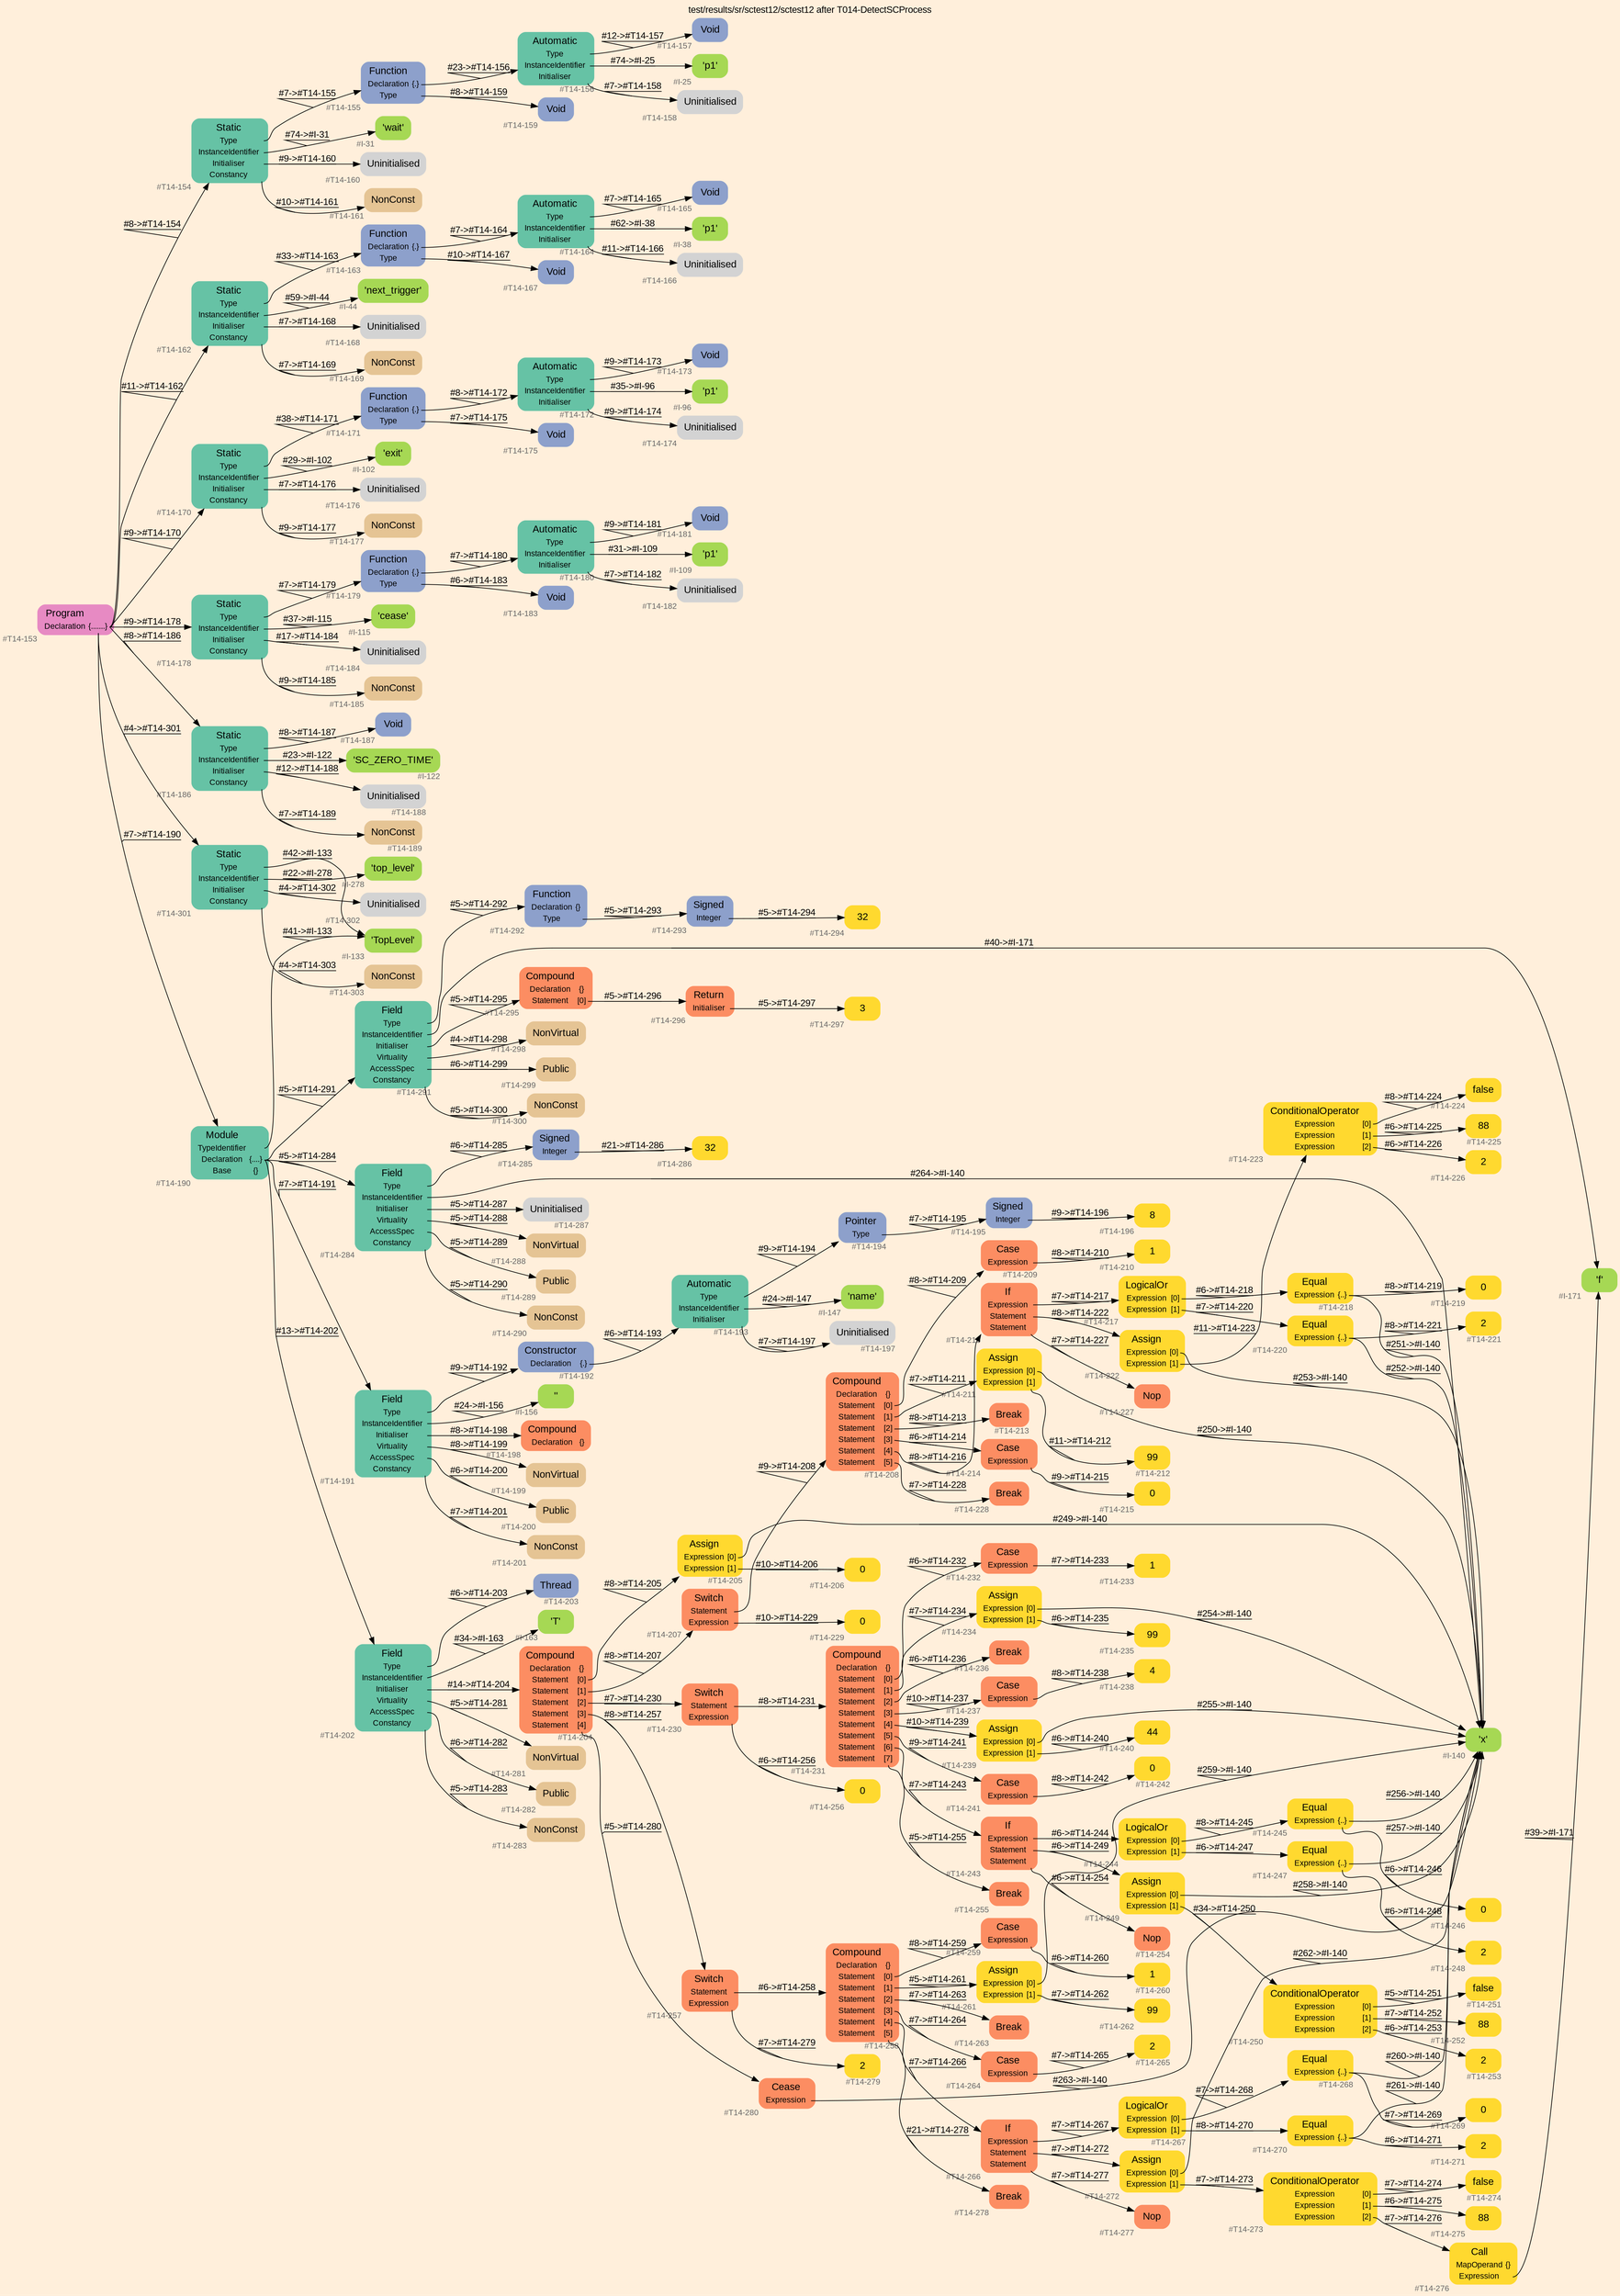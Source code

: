 digraph "test/results/sr/sctest12/sctest12 after T014-DetectSCProcess" {
label = "test/results/sr/sctest12/sctest12 after T014-DetectSCProcess"
labelloc = t
graph [
    rankdir = "LR"
    ranksep = 0.3
    bgcolor = antiquewhite1
    color = black
    fontcolor = black
    fontname = "Arial"
];
node [
    fontname = "Arial"
];
edge [
    fontname = "Arial"
];

// -------------------- node figure --------------------
// -------- block #T14-153 ----------
"#T14-153" [
    fillcolor = "/set28/4"
    xlabel = "#T14-153"
    fontsize = "12"
    fontcolor = grey40
    shape = "plaintext"
    label = <<TABLE BORDER="0" CELLBORDER="0" CELLSPACING="0">
     <TR><TD><FONT COLOR="black" POINT-SIZE="15">Program</FONT></TD></TR>
     <TR><TD><FONT COLOR="black" POINT-SIZE="12">Declaration</FONT></TD><TD PORT="port0"><FONT COLOR="black" POINT-SIZE="12">{.......}</FONT></TD></TR>
    </TABLE>>
    style = "rounded,filled"
];

// -------- block #T14-154 ----------
"#T14-154" [
    fillcolor = "/set28/1"
    xlabel = "#T14-154"
    fontsize = "12"
    fontcolor = grey40
    shape = "plaintext"
    label = <<TABLE BORDER="0" CELLBORDER="0" CELLSPACING="0">
     <TR><TD><FONT COLOR="black" POINT-SIZE="15">Static</FONT></TD></TR>
     <TR><TD><FONT COLOR="black" POINT-SIZE="12">Type</FONT></TD><TD PORT="port0"></TD></TR>
     <TR><TD><FONT COLOR="black" POINT-SIZE="12">InstanceIdentifier</FONT></TD><TD PORT="port1"></TD></TR>
     <TR><TD><FONT COLOR="black" POINT-SIZE="12">Initialiser</FONT></TD><TD PORT="port2"></TD></TR>
     <TR><TD><FONT COLOR="black" POINT-SIZE="12">Constancy</FONT></TD><TD PORT="port3"></TD></TR>
    </TABLE>>
    style = "rounded,filled"
];

// -------- block #T14-155 ----------
"#T14-155" [
    fillcolor = "/set28/3"
    xlabel = "#T14-155"
    fontsize = "12"
    fontcolor = grey40
    shape = "plaintext"
    label = <<TABLE BORDER="0" CELLBORDER="0" CELLSPACING="0">
     <TR><TD><FONT COLOR="black" POINT-SIZE="15">Function</FONT></TD></TR>
     <TR><TD><FONT COLOR="black" POINT-SIZE="12">Declaration</FONT></TD><TD PORT="port0"><FONT COLOR="black" POINT-SIZE="12">{.}</FONT></TD></TR>
     <TR><TD><FONT COLOR="black" POINT-SIZE="12">Type</FONT></TD><TD PORT="port1"></TD></TR>
    </TABLE>>
    style = "rounded,filled"
];

// -------- block #T14-156 ----------
"#T14-156" [
    fillcolor = "/set28/1"
    xlabel = "#T14-156"
    fontsize = "12"
    fontcolor = grey40
    shape = "plaintext"
    label = <<TABLE BORDER="0" CELLBORDER="0" CELLSPACING="0">
     <TR><TD><FONT COLOR="black" POINT-SIZE="15">Automatic</FONT></TD></TR>
     <TR><TD><FONT COLOR="black" POINT-SIZE="12">Type</FONT></TD><TD PORT="port0"></TD></TR>
     <TR><TD><FONT COLOR="black" POINT-SIZE="12">InstanceIdentifier</FONT></TD><TD PORT="port1"></TD></TR>
     <TR><TD><FONT COLOR="black" POINT-SIZE="12">Initialiser</FONT></TD><TD PORT="port2"></TD></TR>
    </TABLE>>
    style = "rounded,filled"
];

// -------- block #T14-157 ----------
"#T14-157" [
    fillcolor = "/set28/3"
    xlabel = "#T14-157"
    fontsize = "12"
    fontcolor = grey40
    shape = "plaintext"
    label = <<TABLE BORDER="0" CELLBORDER="0" CELLSPACING="0">
     <TR><TD><FONT COLOR="black" POINT-SIZE="15">Void</FONT></TD></TR>
    </TABLE>>
    style = "rounded,filled"
];

// -------- block #I-25 ----------
"#I-25" [
    fillcolor = "/set28/5"
    xlabel = "#I-25"
    fontsize = "12"
    fontcolor = grey40
    shape = "plaintext"
    label = <<TABLE BORDER="0" CELLBORDER="0" CELLSPACING="0">
     <TR><TD><FONT COLOR="black" POINT-SIZE="15">'p1'</FONT></TD></TR>
    </TABLE>>
    style = "rounded,filled"
];

// -------- block #T14-158 ----------
"#T14-158" [
    xlabel = "#T14-158"
    fontsize = "12"
    fontcolor = grey40
    shape = "plaintext"
    label = <<TABLE BORDER="0" CELLBORDER="0" CELLSPACING="0">
     <TR><TD><FONT COLOR="black" POINT-SIZE="15">Uninitialised</FONT></TD></TR>
    </TABLE>>
    style = "rounded,filled"
];

// -------- block #T14-159 ----------
"#T14-159" [
    fillcolor = "/set28/3"
    xlabel = "#T14-159"
    fontsize = "12"
    fontcolor = grey40
    shape = "plaintext"
    label = <<TABLE BORDER="0" CELLBORDER="0" CELLSPACING="0">
     <TR><TD><FONT COLOR="black" POINT-SIZE="15">Void</FONT></TD></TR>
    </TABLE>>
    style = "rounded,filled"
];

// -------- block #I-31 ----------
"#I-31" [
    fillcolor = "/set28/5"
    xlabel = "#I-31"
    fontsize = "12"
    fontcolor = grey40
    shape = "plaintext"
    label = <<TABLE BORDER="0" CELLBORDER="0" CELLSPACING="0">
     <TR><TD><FONT COLOR="black" POINT-SIZE="15">'wait'</FONT></TD></TR>
    </TABLE>>
    style = "rounded,filled"
];

// -------- block #T14-160 ----------
"#T14-160" [
    xlabel = "#T14-160"
    fontsize = "12"
    fontcolor = grey40
    shape = "plaintext"
    label = <<TABLE BORDER="0" CELLBORDER="0" CELLSPACING="0">
     <TR><TD><FONT COLOR="black" POINT-SIZE="15">Uninitialised</FONT></TD></TR>
    </TABLE>>
    style = "rounded,filled"
];

// -------- block #T14-161 ----------
"#T14-161" [
    fillcolor = "/set28/7"
    xlabel = "#T14-161"
    fontsize = "12"
    fontcolor = grey40
    shape = "plaintext"
    label = <<TABLE BORDER="0" CELLBORDER="0" CELLSPACING="0">
     <TR><TD><FONT COLOR="black" POINT-SIZE="15">NonConst</FONT></TD></TR>
    </TABLE>>
    style = "rounded,filled"
];

// -------- block #T14-162 ----------
"#T14-162" [
    fillcolor = "/set28/1"
    xlabel = "#T14-162"
    fontsize = "12"
    fontcolor = grey40
    shape = "plaintext"
    label = <<TABLE BORDER="0" CELLBORDER="0" CELLSPACING="0">
     <TR><TD><FONT COLOR="black" POINT-SIZE="15">Static</FONT></TD></TR>
     <TR><TD><FONT COLOR="black" POINT-SIZE="12">Type</FONT></TD><TD PORT="port0"></TD></TR>
     <TR><TD><FONT COLOR="black" POINT-SIZE="12">InstanceIdentifier</FONT></TD><TD PORT="port1"></TD></TR>
     <TR><TD><FONT COLOR="black" POINT-SIZE="12">Initialiser</FONT></TD><TD PORT="port2"></TD></TR>
     <TR><TD><FONT COLOR="black" POINT-SIZE="12">Constancy</FONT></TD><TD PORT="port3"></TD></TR>
    </TABLE>>
    style = "rounded,filled"
];

// -------- block #T14-163 ----------
"#T14-163" [
    fillcolor = "/set28/3"
    xlabel = "#T14-163"
    fontsize = "12"
    fontcolor = grey40
    shape = "plaintext"
    label = <<TABLE BORDER="0" CELLBORDER="0" CELLSPACING="0">
     <TR><TD><FONT COLOR="black" POINT-SIZE="15">Function</FONT></TD></TR>
     <TR><TD><FONT COLOR="black" POINT-SIZE="12">Declaration</FONT></TD><TD PORT="port0"><FONT COLOR="black" POINT-SIZE="12">{.}</FONT></TD></TR>
     <TR><TD><FONT COLOR="black" POINT-SIZE="12">Type</FONT></TD><TD PORT="port1"></TD></TR>
    </TABLE>>
    style = "rounded,filled"
];

// -------- block #T14-164 ----------
"#T14-164" [
    fillcolor = "/set28/1"
    xlabel = "#T14-164"
    fontsize = "12"
    fontcolor = grey40
    shape = "plaintext"
    label = <<TABLE BORDER="0" CELLBORDER="0" CELLSPACING="0">
     <TR><TD><FONT COLOR="black" POINT-SIZE="15">Automatic</FONT></TD></TR>
     <TR><TD><FONT COLOR="black" POINT-SIZE="12">Type</FONT></TD><TD PORT="port0"></TD></TR>
     <TR><TD><FONT COLOR="black" POINT-SIZE="12">InstanceIdentifier</FONT></TD><TD PORT="port1"></TD></TR>
     <TR><TD><FONT COLOR="black" POINT-SIZE="12">Initialiser</FONT></TD><TD PORT="port2"></TD></TR>
    </TABLE>>
    style = "rounded,filled"
];

// -------- block #T14-165 ----------
"#T14-165" [
    fillcolor = "/set28/3"
    xlabel = "#T14-165"
    fontsize = "12"
    fontcolor = grey40
    shape = "plaintext"
    label = <<TABLE BORDER="0" CELLBORDER="0" CELLSPACING="0">
     <TR><TD><FONT COLOR="black" POINT-SIZE="15">Void</FONT></TD></TR>
    </TABLE>>
    style = "rounded,filled"
];

// -------- block #I-38 ----------
"#I-38" [
    fillcolor = "/set28/5"
    xlabel = "#I-38"
    fontsize = "12"
    fontcolor = grey40
    shape = "plaintext"
    label = <<TABLE BORDER="0" CELLBORDER="0" CELLSPACING="0">
     <TR><TD><FONT COLOR="black" POINT-SIZE="15">'p1'</FONT></TD></TR>
    </TABLE>>
    style = "rounded,filled"
];

// -------- block #T14-166 ----------
"#T14-166" [
    xlabel = "#T14-166"
    fontsize = "12"
    fontcolor = grey40
    shape = "plaintext"
    label = <<TABLE BORDER="0" CELLBORDER="0" CELLSPACING="0">
     <TR><TD><FONT COLOR="black" POINT-SIZE="15">Uninitialised</FONT></TD></TR>
    </TABLE>>
    style = "rounded,filled"
];

// -------- block #T14-167 ----------
"#T14-167" [
    fillcolor = "/set28/3"
    xlabel = "#T14-167"
    fontsize = "12"
    fontcolor = grey40
    shape = "plaintext"
    label = <<TABLE BORDER="0" CELLBORDER="0" CELLSPACING="0">
     <TR><TD><FONT COLOR="black" POINT-SIZE="15">Void</FONT></TD></TR>
    </TABLE>>
    style = "rounded,filled"
];

// -------- block #I-44 ----------
"#I-44" [
    fillcolor = "/set28/5"
    xlabel = "#I-44"
    fontsize = "12"
    fontcolor = grey40
    shape = "plaintext"
    label = <<TABLE BORDER="0" CELLBORDER="0" CELLSPACING="0">
     <TR><TD><FONT COLOR="black" POINT-SIZE="15">'next_trigger'</FONT></TD></TR>
    </TABLE>>
    style = "rounded,filled"
];

// -------- block #T14-168 ----------
"#T14-168" [
    xlabel = "#T14-168"
    fontsize = "12"
    fontcolor = grey40
    shape = "plaintext"
    label = <<TABLE BORDER="0" CELLBORDER="0" CELLSPACING="0">
     <TR><TD><FONT COLOR="black" POINT-SIZE="15">Uninitialised</FONT></TD></TR>
    </TABLE>>
    style = "rounded,filled"
];

// -------- block #T14-169 ----------
"#T14-169" [
    fillcolor = "/set28/7"
    xlabel = "#T14-169"
    fontsize = "12"
    fontcolor = grey40
    shape = "plaintext"
    label = <<TABLE BORDER="0" CELLBORDER="0" CELLSPACING="0">
     <TR><TD><FONT COLOR="black" POINT-SIZE="15">NonConst</FONT></TD></TR>
    </TABLE>>
    style = "rounded,filled"
];

// -------- block #T14-170 ----------
"#T14-170" [
    fillcolor = "/set28/1"
    xlabel = "#T14-170"
    fontsize = "12"
    fontcolor = grey40
    shape = "plaintext"
    label = <<TABLE BORDER="0" CELLBORDER="0" CELLSPACING="0">
     <TR><TD><FONT COLOR="black" POINT-SIZE="15">Static</FONT></TD></TR>
     <TR><TD><FONT COLOR="black" POINT-SIZE="12">Type</FONT></TD><TD PORT="port0"></TD></TR>
     <TR><TD><FONT COLOR="black" POINT-SIZE="12">InstanceIdentifier</FONT></TD><TD PORT="port1"></TD></TR>
     <TR><TD><FONT COLOR="black" POINT-SIZE="12">Initialiser</FONT></TD><TD PORT="port2"></TD></TR>
     <TR><TD><FONT COLOR="black" POINT-SIZE="12">Constancy</FONT></TD><TD PORT="port3"></TD></TR>
    </TABLE>>
    style = "rounded,filled"
];

// -------- block #T14-171 ----------
"#T14-171" [
    fillcolor = "/set28/3"
    xlabel = "#T14-171"
    fontsize = "12"
    fontcolor = grey40
    shape = "plaintext"
    label = <<TABLE BORDER="0" CELLBORDER="0" CELLSPACING="0">
     <TR><TD><FONT COLOR="black" POINT-SIZE="15">Function</FONT></TD></TR>
     <TR><TD><FONT COLOR="black" POINT-SIZE="12">Declaration</FONT></TD><TD PORT="port0"><FONT COLOR="black" POINT-SIZE="12">{.}</FONT></TD></TR>
     <TR><TD><FONT COLOR="black" POINT-SIZE="12">Type</FONT></TD><TD PORT="port1"></TD></TR>
    </TABLE>>
    style = "rounded,filled"
];

// -------- block #T14-172 ----------
"#T14-172" [
    fillcolor = "/set28/1"
    xlabel = "#T14-172"
    fontsize = "12"
    fontcolor = grey40
    shape = "plaintext"
    label = <<TABLE BORDER="0" CELLBORDER="0" CELLSPACING="0">
     <TR><TD><FONT COLOR="black" POINT-SIZE="15">Automatic</FONT></TD></TR>
     <TR><TD><FONT COLOR="black" POINT-SIZE="12">Type</FONT></TD><TD PORT="port0"></TD></TR>
     <TR><TD><FONT COLOR="black" POINT-SIZE="12">InstanceIdentifier</FONT></TD><TD PORT="port1"></TD></TR>
     <TR><TD><FONT COLOR="black" POINT-SIZE="12">Initialiser</FONT></TD><TD PORT="port2"></TD></TR>
    </TABLE>>
    style = "rounded,filled"
];

// -------- block #T14-173 ----------
"#T14-173" [
    fillcolor = "/set28/3"
    xlabel = "#T14-173"
    fontsize = "12"
    fontcolor = grey40
    shape = "plaintext"
    label = <<TABLE BORDER="0" CELLBORDER="0" CELLSPACING="0">
     <TR><TD><FONT COLOR="black" POINT-SIZE="15">Void</FONT></TD></TR>
    </TABLE>>
    style = "rounded,filled"
];

// -------- block #I-96 ----------
"#I-96" [
    fillcolor = "/set28/5"
    xlabel = "#I-96"
    fontsize = "12"
    fontcolor = grey40
    shape = "plaintext"
    label = <<TABLE BORDER="0" CELLBORDER="0" CELLSPACING="0">
     <TR><TD><FONT COLOR="black" POINT-SIZE="15">'p1'</FONT></TD></TR>
    </TABLE>>
    style = "rounded,filled"
];

// -------- block #T14-174 ----------
"#T14-174" [
    xlabel = "#T14-174"
    fontsize = "12"
    fontcolor = grey40
    shape = "plaintext"
    label = <<TABLE BORDER="0" CELLBORDER="0" CELLSPACING="0">
     <TR><TD><FONT COLOR="black" POINT-SIZE="15">Uninitialised</FONT></TD></TR>
    </TABLE>>
    style = "rounded,filled"
];

// -------- block #T14-175 ----------
"#T14-175" [
    fillcolor = "/set28/3"
    xlabel = "#T14-175"
    fontsize = "12"
    fontcolor = grey40
    shape = "plaintext"
    label = <<TABLE BORDER="0" CELLBORDER="0" CELLSPACING="0">
     <TR><TD><FONT COLOR="black" POINT-SIZE="15">Void</FONT></TD></TR>
    </TABLE>>
    style = "rounded,filled"
];

// -------- block #I-102 ----------
"#I-102" [
    fillcolor = "/set28/5"
    xlabel = "#I-102"
    fontsize = "12"
    fontcolor = grey40
    shape = "plaintext"
    label = <<TABLE BORDER="0" CELLBORDER="0" CELLSPACING="0">
     <TR><TD><FONT COLOR="black" POINT-SIZE="15">'exit'</FONT></TD></TR>
    </TABLE>>
    style = "rounded,filled"
];

// -------- block #T14-176 ----------
"#T14-176" [
    xlabel = "#T14-176"
    fontsize = "12"
    fontcolor = grey40
    shape = "plaintext"
    label = <<TABLE BORDER="0" CELLBORDER="0" CELLSPACING="0">
     <TR><TD><FONT COLOR="black" POINT-SIZE="15">Uninitialised</FONT></TD></TR>
    </TABLE>>
    style = "rounded,filled"
];

// -------- block #T14-177 ----------
"#T14-177" [
    fillcolor = "/set28/7"
    xlabel = "#T14-177"
    fontsize = "12"
    fontcolor = grey40
    shape = "plaintext"
    label = <<TABLE BORDER="0" CELLBORDER="0" CELLSPACING="0">
     <TR><TD><FONT COLOR="black" POINT-SIZE="15">NonConst</FONT></TD></TR>
    </TABLE>>
    style = "rounded,filled"
];

// -------- block #T14-178 ----------
"#T14-178" [
    fillcolor = "/set28/1"
    xlabel = "#T14-178"
    fontsize = "12"
    fontcolor = grey40
    shape = "plaintext"
    label = <<TABLE BORDER="0" CELLBORDER="0" CELLSPACING="0">
     <TR><TD><FONT COLOR="black" POINT-SIZE="15">Static</FONT></TD></TR>
     <TR><TD><FONT COLOR="black" POINT-SIZE="12">Type</FONT></TD><TD PORT="port0"></TD></TR>
     <TR><TD><FONT COLOR="black" POINT-SIZE="12">InstanceIdentifier</FONT></TD><TD PORT="port1"></TD></TR>
     <TR><TD><FONT COLOR="black" POINT-SIZE="12">Initialiser</FONT></TD><TD PORT="port2"></TD></TR>
     <TR><TD><FONT COLOR="black" POINT-SIZE="12">Constancy</FONT></TD><TD PORT="port3"></TD></TR>
    </TABLE>>
    style = "rounded,filled"
];

// -------- block #T14-179 ----------
"#T14-179" [
    fillcolor = "/set28/3"
    xlabel = "#T14-179"
    fontsize = "12"
    fontcolor = grey40
    shape = "plaintext"
    label = <<TABLE BORDER="0" CELLBORDER="0" CELLSPACING="0">
     <TR><TD><FONT COLOR="black" POINT-SIZE="15">Function</FONT></TD></TR>
     <TR><TD><FONT COLOR="black" POINT-SIZE="12">Declaration</FONT></TD><TD PORT="port0"><FONT COLOR="black" POINT-SIZE="12">{.}</FONT></TD></TR>
     <TR><TD><FONT COLOR="black" POINT-SIZE="12">Type</FONT></TD><TD PORT="port1"></TD></TR>
    </TABLE>>
    style = "rounded,filled"
];

// -------- block #T14-180 ----------
"#T14-180" [
    fillcolor = "/set28/1"
    xlabel = "#T14-180"
    fontsize = "12"
    fontcolor = grey40
    shape = "plaintext"
    label = <<TABLE BORDER="0" CELLBORDER="0" CELLSPACING="0">
     <TR><TD><FONT COLOR="black" POINT-SIZE="15">Automatic</FONT></TD></TR>
     <TR><TD><FONT COLOR="black" POINT-SIZE="12">Type</FONT></TD><TD PORT="port0"></TD></TR>
     <TR><TD><FONT COLOR="black" POINT-SIZE="12">InstanceIdentifier</FONT></TD><TD PORT="port1"></TD></TR>
     <TR><TD><FONT COLOR="black" POINT-SIZE="12">Initialiser</FONT></TD><TD PORT="port2"></TD></TR>
    </TABLE>>
    style = "rounded,filled"
];

// -------- block #T14-181 ----------
"#T14-181" [
    fillcolor = "/set28/3"
    xlabel = "#T14-181"
    fontsize = "12"
    fontcolor = grey40
    shape = "plaintext"
    label = <<TABLE BORDER="0" CELLBORDER="0" CELLSPACING="0">
     <TR><TD><FONT COLOR="black" POINT-SIZE="15">Void</FONT></TD></TR>
    </TABLE>>
    style = "rounded,filled"
];

// -------- block #I-109 ----------
"#I-109" [
    fillcolor = "/set28/5"
    xlabel = "#I-109"
    fontsize = "12"
    fontcolor = grey40
    shape = "plaintext"
    label = <<TABLE BORDER="0" CELLBORDER="0" CELLSPACING="0">
     <TR><TD><FONT COLOR="black" POINT-SIZE="15">'p1'</FONT></TD></TR>
    </TABLE>>
    style = "rounded,filled"
];

// -------- block #T14-182 ----------
"#T14-182" [
    xlabel = "#T14-182"
    fontsize = "12"
    fontcolor = grey40
    shape = "plaintext"
    label = <<TABLE BORDER="0" CELLBORDER="0" CELLSPACING="0">
     <TR><TD><FONT COLOR="black" POINT-SIZE="15">Uninitialised</FONT></TD></TR>
    </TABLE>>
    style = "rounded,filled"
];

// -------- block #T14-183 ----------
"#T14-183" [
    fillcolor = "/set28/3"
    xlabel = "#T14-183"
    fontsize = "12"
    fontcolor = grey40
    shape = "plaintext"
    label = <<TABLE BORDER="0" CELLBORDER="0" CELLSPACING="0">
     <TR><TD><FONT COLOR="black" POINT-SIZE="15">Void</FONT></TD></TR>
    </TABLE>>
    style = "rounded,filled"
];

// -------- block #I-115 ----------
"#I-115" [
    fillcolor = "/set28/5"
    xlabel = "#I-115"
    fontsize = "12"
    fontcolor = grey40
    shape = "plaintext"
    label = <<TABLE BORDER="0" CELLBORDER="0" CELLSPACING="0">
     <TR><TD><FONT COLOR="black" POINT-SIZE="15">'cease'</FONT></TD></TR>
    </TABLE>>
    style = "rounded,filled"
];

// -------- block #T14-184 ----------
"#T14-184" [
    xlabel = "#T14-184"
    fontsize = "12"
    fontcolor = grey40
    shape = "plaintext"
    label = <<TABLE BORDER="0" CELLBORDER="0" CELLSPACING="0">
     <TR><TD><FONT COLOR="black" POINT-SIZE="15">Uninitialised</FONT></TD></TR>
    </TABLE>>
    style = "rounded,filled"
];

// -------- block #T14-185 ----------
"#T14-185" [
    fillcolor = "/set28/7"
    xlabel = "#T14-185"
    fontsize = "12"
    fontcolor = grey40
    shape = "plaintext"
    label = <<TABLE BORDER="0" CELLBORDER="0" CELLSPACING="0">
     <TR><TD><FONT COLOR="black" POINT-SIZE="15">NonConst</FONT></TD></TR>
    </TABLE>>
    style = "rounded,filled"
];

// -------- block #T14-186 ----------
"#T14-186" [
    fillcolor = "/set28/1"
    xlabel = "#T14-186"
    fontsize = "12"
    fontcolor = grey40
    shape = "plaintext"
    label = <<TABLE BORDER="0" CELLBORDER="0" CELLSPACING="0">
     <TR><TD><FONT COLOR="black" POINT-SIZE="15">Static</FONT></TD></TR>
     <TR><TD><FONT COLOR="black" POINT-SIZE="12">Type</FONT></TD><TD PORT="port0"></TD></TR>
     <TR><TD><FONT COLOR="black" POINT-SIZE="12">InstanceIdentifier</FONT></TD><TD PORT="port1"></TD></TR>
     <TR><TD><FONT COLOR="black" POINT-SIZE="12">Initialiser</FONT></TD><TD PORT="port2"></TD></TR>
     <TR><TD><FONT COLOR="black" POINT-SIZE="12">Constancy</FONT></TD><TD PORT="port3"></TD></TR>
    </TABLE>>
    style = "rounded,filled"
];

// -------- block #T14-187 ----------
"#T14-187" [
    fillcolor = "/set28/3"
    xlabel = "#T14-187"
    fontsize = "12"
    fontcolor = grey40
    shape = "plaintext"
    label = <<TABLE BORDER="0" CELLBORDER="0" CELLSPACING="0">
     <TR><TD><FONT COLOR="black" POINT-SIZE="15">Void</FONT></TD></TR>
    </TABLE>>
    style = "rounded,filled"
];

// -------- block #I-122 ----------
"#I-122" [
    fillcolor = "/set28/5"
    xlabel = "#I-122"
    fontsize = "12"
    fontcolor = grey40
    shape = "plaintext"
    label = <<TABLE BORDER="0" CELLBORDER="0" CELLSPACING="0">
     <TR><TD><FONT COLOR="black" POINT-SIZE="15">'SC_ZERO_TIME'</FONT></TD></TR>
    </TABLE>>
    style = "rounded,filled"
];

// -------- block #T14-188 ----------
"#T14-188" [
    xlabel = "#T14-188"
    fontsize = "12"
    fontcolor = grey40
    shape = "plaintext"
    label = <<TABLE BORDER="0" CELLBORDER="0" CELLSPACING="0">
     <TR><TD><FONT COLOR="black" POINT-SIZE="15">Uninitialised</FONT></TD></TR>
    </TABLE>>
    style = "rounded,filled"
];

// -------- block #T14-189 ----------
"#T14-189" [
    fillcolor = "/set28/7"
    xlabel = "#T14-189"
    fontsize = "12"
    fontcolor = grey40
    shape = "plaintext"
    label = <<TABLE BORDER="0" CELLBORDER="0" CELLSPACING="0">
     <TR><TD><FONT COLOR="black" POINT-SIZE="15">NonConst</FONT></TD></TR>
    </TABLE>>
    style = "rounded,filled"
];

// -------- block #T14-190 ----------
"#T14-190" [
    fillcolor = "/set28/1"
    xlabel = "#T14-190"
    fontsize = "12"
    fontcolor = grey40
    shape = "plaintext"
    label = <<TABLE BORDER="0" CELLBORDER="0" CELLSPACING="0">
     <TR><TD><FONT COLOR="black" POINT-SIZE="15">Module</FONT></TD></TR>
     <TR><TD><FONT COLOR="black" POINT-SIZE="12">TypeIdentifier</FONT></TD><TD PORT="port0"></TD></TR>
     <TR><TD><FONT COLOR="black" POINT-SIZE="12">Declaration</FONT></TD><TD PORT="port1"><FONT COLOR="black" POINT-SIZE="12">{....}</FONT></TD></TR>
     <TR><TD><FONT COLOR="black" POINT-SIZE="12">Base</FONT></TD><TD PORT="port2"><FONT COLOR="black" POINT-SIZE="12">{}</FONT></TD></TR>
    </TABLE>>
    style = "rounded,filled"
];

// -------- block #I-133 ----------
"#I-133" [
    fillcolor = "/set28/5"
    xlabel = "#I-133"
    fontsize = "12"
    fontcolor = grey40
    shape = "plaintext"
    label = <<TABLE BORDER="0" CELLBORDER="0" CELLSPACING="0">
     <TR><TD><FONT COLOR="black" POINT-SIZE="15">'TopLevel'</FONT></TD></TR>
    </TABLE>>
    style = "rounded,filled"
];

// -------- block #T14-191 ----------
"#T14-191" [
    fillcolor = "/set28/1"
    xlabel = "#T14-191"
    fontsize = "12"
    fontcolor = grey40
    shape = "plaintext"
    label = <<TABLE BORDER="0" CELLBORDER="0" CELLSPACING="0">
     <TR><TD><FONT COLOR="black" POINT-SIZE="15">Field</FONT></TD></TR>
     <TR><TD><FONT COLOR="black" POINT-SIZE="12">Type</FONT></TD><TD PORT="port0"></TD></TR>
     <TR><TD><FONT COLOR="black" POINT-SIZE="12">InstanceIdentifier</FONT></TD><TD PORT="port1"></TD></TR>
     <TR><TD><FONT COLOR="black" POINT-SIZE="12">Initialiser</FONT></TD><TD PORT="port2"></TD></TR>
     <TR><TD><FONT COLOR="black" POINT-SIZE="12">Virtuality</FONT></TD><TD PORT="port3"></TD></TR>
     <TR><TD><FONT COLOR="black" POINT-SIZE="12">AccessSpec</FONT></TD><TD PORT="port4"></TD></TR>
     <TR><TD><FONT COLOR="black" POINT-SIZE="12">Constancy</FONT></TD><TD PORT="port5"></TD></TR>
    </TABLE>>
    style = "rounded,filled"
];

// -------- block #T14-192 ----------
"#T14-192" [
    fillcolor = "/set28/3"
    xlabel = "#T14-192"
    fontsize = "12"
    fontcolor = grey40
    shape = "plaintext"
    label = <<TABLE BORDER="0" CELLBORDER="0" CELLSPACING="0">
     <TR><TD><FONT COLOR="black" POINT-SIZE="15">Constructor</FONT></TD></TR>
     <TR><TD><FONT COLOR="black" POINT-SIZE="12">Declaration</FONT></TD><TD PORT="port0"><FONT COLOR="black" POINT-SIZE="12">{.}</FONT></TD></TR>
    </TABLE>>
    style = "rounded,filled"
];

// -------- block #T14-193 ----------
"#T14-193" [
    fillcolor = "/set28/1"
    xlabel = "#T14-193"
    fontsize = "12"
    fontcolor = grey40
    shape = "plaintext"
    label = <<TABLE BORDER="0" CELLBORDER="0" CELLSPACING="0">
     <TR><TD><FONT COLOR="black" POINT-SIZE="15">Automatic</FONT></TD></TR>
     <TR><TD><FONT COLOR="black" POINT-SIZE="12">Type</FONT></TD><TD PORT="port0"></TD></TR>
     <TR><TD><FONT COLOR="black" POINT-SIZE="12">InstanceIdentifier</FONT></TD><TD PORT="port1"></TD></TR>
     <TR><TD><FONT COLOR="black" POINT-SIZE="12">Initialiser</FONT></TD><TD PORT="port2"></TD></TR>
    </TABLE>>
    style = "rounded,filled"
];

// -------- block #T14-194 ----------
"#T14-194" [
    fillcolor = "/set28/3"
    xlabel = "#T14-194"
    fontsize = "12"
    fontcolor = grey40
    shape = "plaintext"
    label = <<TABLE BORDER="0" CELLBORDER="0" CELLSPACING="0">
     <TR><TD><FONT COLOR="black" POINT-SIZE="15">Pointer</FONT></TD></TR>
     <TR><TD><FONT COLOR="black" POINT-SIZE="12">Type</FONT></TD><TD PORT="port0"></TD></TR>
    </TABLE>>
    style = "rounded,filled"
];

// -------- block #T14-195 ----------
"#T14-195" [
    fillcolor = "/set28/3"
    xlabel = "#T14-195"
    fontsize = "12"
    fontcolor = grey40
    shape = "plaintext"
    label = <<TABLE BORDER="0" CELLBORDER="0" CELLSPACING="0">
     <TR><TD><FONT COLOR="black" POINT-SIZE="15">Signed</FONT></TD></TR>
     <TR><TD><FONT COLOR="black" POINT-SIZE="12">Integer</FONT></TD><TD PORT="port0"></TD></TR>
    </TABLE>>
    style = "rounded,filled"
];

// -------- block #T14-196 ----------
"#T14-196" [
    fillcolor = "/set28/6"
    xlabel = "#T14-196"
    fontsize = "12"
    fontcolor = grey40
    shape = "plaintext"
    label = <<TABLE BORDER="0" CELLBORDER="0" CELLSPACING="0">
     <TR><TD><FONT COLOR="black" POINT-SIZE="15">8</FONT></TD></TR>
    </TABLE>>
    style = "rounded,filled"
];

// -------- block #I-147 ----------
"#I-147" [
    fillcolor = "/set28/5"
    xlabel = "#I-147"
    fontsize = "12"
    fontcolor = grey40
    shape = "plaintext"
    label = <<TABLE BORDER="0" CELLBORDER="0" CELLSPACING="0">
     <TR><TD><FONT COLOR="black" POINT-SIZE="15">'name'</FONT></TD></TR>
    </TABLE>>
    style = "rounded,filled"
];

// -------- block #T14-197 ----------
"#T14-197" [
    xlabel = "#T14-197"
    fontsize = "12"
    fontcolor = grey40
    shape = "plaintext"
    label = <<TABLE BORDER="0" CELLBORDER="0" CELLSPACING="0">
     <TR><TD><FONT COLOR="black" POINT-SIZE="15">Uninitialised</FONT></TD></TR>
    </TABLE>>
    style = "rounded,filled"
];

// -------- block #I-156 ----------
"#I-156" [
    fillcolor = "/set28/5"
    xlabel = "#I-156"
    fontsize = "12"
    fontcolor = grey40
    shape = "plaintext"
    label = <<TABLE BORDER="0" CELLBORDER="0" CELLSPACING="0">
     <TR><TD><FONT COLOR="black" POINT-SIZE="15">''</FONT></TD></TR>
    </TABLE>>
    style = "rounded,filled"
];

// -------- block #T14-198 ----------
"#T14-198" [
    fillcolor = "/set28/2"
    xlabel = "#T14-198"
    fontsize = "12"
    fontcolor = grey40
    shape = "plaintext"
    label = <<TABLE BORDER="0" CELLBORDER="0" CELLSPACING="0">
     <TR><TD><FONT COLOR="black" POINT-SIZE="15">Compound</FONT></TD></TR>
     <TR><TD><FONT COLOR="black" POINT-SIZE="12">Declaration</FONT></TD><TD PORT="port0"><FONT COLOR="black" POINT-SIZE="12">{}</FONT></TD></TR>
    </TABLE>>
    style = "rounded,filled"
];

// -------- block #T14-199 ----------
"#T14-199" [
    fillcolor = "/set28/7"
    xlabel = "#T14-199"
    fontsize = "12"
    fontcolor = grey40
    shape = "plaintext"
    label = <<TABLE BORDER="0" CELLBORDER="0" CELLSPACING="0">
     <TR><TD><FONT COLOR="black" POINT-SIZE="15">NonVirtual</FONT></TD></TR>
    </TABLE>>
    style = "rounded,filled"
];

// -------- block #T14-200 ----------
"#T14-200" [
    fillcolor = "/set28/7"
    xlabel = "#T14-200"
    fontsize = "12"
    fontcolor = grey40
    shape = "plaintext"
    label = <<TABLE BORDER="0" CELLBORDER="0" CELLSPACING="0">
     <TR><TD><FONT COLOR="black" POINT-SIZE="15">Public</FONT></TD></TR>
    </TABLE>>
    style = "rounded,filled"
];

// -------- block #T14-201 ----------
"#T14-201" [
    fillcolor = "/set28/7"
    xlabel = "#T14-201"
    fontsize = "12"
    fontcolor = grey40
    shape = "plaintext"
    label = <<TABLE BORDER="0" CELLBORDER="0" CELLSPACING="0">
     <TR><TD><FONT COLOR="black" POINT-SIZE="15">NonConst</FONT></TD></TR>
    </TABLE>>
    style = "rounded,filled"
];

// -------- block #T14-202 ----------
"#T14-202" [
    fillcolor = "/set28/1"
    xlabel = "#T14-202"
    fontsize = "12"
    fontcolor = grey40
    shape = "plaintext"
    label = <<TABLE BORDER="0" CELLBORDER="0" CELLSPACING="0">
     <TR><TD><FONT COLOR="black" POINT-SIZE="15">Field</FONT></TD></TR>
     <TR><TD><FONT COLOR="black" POINT-SIZE="12">Type</FONT></TD><TD PORT="port0"></TD></TR>
     <TR><TD><FONT COLOR="black" POINT-SIZE="12">InstanceIdentifier</FONT></TD><TD PORT="port1"></TD></TR>
     <TR><TD><FONT COLOR="black" POINT-SIZE="12">Initialiser</FONT></TD><TD PORT="port2"></TD></TR>
     <TR><TD><FONT COLOR="black" POINT-SIZE="12">Virtuality</FONT></TD><TD PORT="port3"></TD></TR>
     <TR><TD><FONT COLOR="black" POINT-SIZE="12">AccessSpec</FONT></TD><TD PORT="port4"></TD></TR>
     <TR><TD><FONT COLOR="black" POINT-SIZE="12">Constancy</FONT></TD><TD PORT="port5"></TD></TR>
    </TABLE>>
    style = "rounded,filled"
];

// -------- block #T14-203 ----------
"#T14-203" [
    fillcolor = "/set28/3"
    xlabel = "#T14-203"
    fontsize = "12"
    fontcolor = grey40
    shape = "plaintext"
    label = <<TABLE BORDER="0" CELLBORDER="0" CELLSPACING="0">
     <TR><TD><FONT COLOR="black" POINT-SIZE="15">Thread</FONT></TD></TR>
    </TABLE>>
    style = "rounded,filled"
];

// -------- block #I-163 ----------
"#I-163" [
    fillcolor = "/set28/5"
    xlabel = "#I-163"
    fontsize = "12"
    fontcolor = grey40
    shape = "plaintext"
    label = <<TABLE BORDER="0" CELLBORDER="0" CELLSPACING="0">
     <TR><TD><FONT COLOR="black" POINT-SIZE="15">'T'</FONT></TD></TR>
    </TABLE>>
    style = "rounded,filled"
];

// -------- block #T14-204 ----------
"#T14-204" [
    fillcolor = "/set28/2"
    xlabel = "#T14-204"
    fontsize = "12"
    fontcolor = grey40
    shape = "plaintext"
    label = <<TABLE BORDER="0" CELLBORDER="0" CELLSPACING="0">
     <TR><TD><FONT COLOR="black" POINT-SIZE="15">Compound</FONT></TD></TR>
     <TR><TD><FONT COLOR="black" POINT-SIZE="12">Declaration</FONT></TD><TD PORT="port0"><FONT COLOR="black" POINT-SIZE="12">{}</FONT></TD></TR>
     <TR><TD><FONT COLOR="black" POINT-SIZE="12">Statement</FONT></TD><TD PORT="port1"><FONT COLOR="black" POINT-SIZE="12">[0]</FONT></TD></TR>
     <TR><TD><FONT COLOR="black" POINT-SIZE="12">Statement</FONT></TD><TD PORT="port2"><FONT COLOR="black" POINT-SIZE="12">[1]</FONT></TD></TR>
     <TR><TD><FONT COLOR="black" POINT-SIZE="12">Statement</FONT></TD><TD PORT="port3"><FONT COLOR="black" POINT-SIZE="12">[2]</FONT></TD></TR>
     <TR><TD><FONT COLOR="black" POINT-SIZE="12">Statement</FONT></TD><TD PORT="port4"><FONT COLOR="black" POINT-SIZE="12">[3]</FONT></TD></TR>
     <TR><TD><FONT COLOR="black" POINT-SIZE="12">Statement</FONT></TD><TD PORT="port5"><FONT COLOR="black" POINT-SIZE="12">[4]</FONT></TD></TR>
    </TABLE>>
    style = "rounded,filled"
];

// -------- block #T14-205 ----------
"#T14-205" [
    fillcolor = "/set28/6"
    xlabel = "#T14-205"
    fontsize = "12"
    fontcolor = grey40
    shape = "plaintext"
    label = <<TABLE BORDER="0" CELLBORDER="0" CELLSPACING="0">
     <TR><TD><FONT COLOR="black" POINT-SIZE="15">Assign</FONT></TD></TR>
     <TR><TD><FONT COLOR="black" POINT-SIZE="12">Expression</FONT></TD><TD PORT="port0"><FONT COLOR="black" POINT-SIZE="12">[0]</FONT></TD></TR>
     <TR><TD><FONT COLOR="black" POINT-SIZE="12">Expression</FONT></TD><TD PORT="port1"><FONT COLOR="black" POINT-SIZE="12">[1]</FONT></TD></TR>
    </TABLE>>
    style = "rounded,filled"
];

// -------- block #I-140 ----------
"#I-140" [
    fillcolor = "/set28/5"
    xlabel = "#I-140"
    fontsize = "12"
    fontcolor = grey40
    shape = "plaintext"
    label = <<TABLE BORDER="0" CELLBORDER="0" CELLSPACING="0">
     <TR><TD><FONT COLOR="black" POINT-SIZE="15">'x'</FONT></TD></TR>
    </TABLE>>
    style = "rounded,filled"
];

// -------- block #T14-206 ----------
"#T14-206" [
    fillcolor = "/set28/6"
    xlabel = "#T14-206"
    fontsize = "12"
    fontcolor = grey40
    shape = "plaintext"
    label = <<TABLE BORDER="0" CELLBORDER="0" CELLSPACING="0">
     <TR><TD><FONT COLOR="black" POINT-SIZE="15">0</FONT></TD></TR>
    </TABLE>>
    style = "rounded,filled"
];

// -------- block #T14-207 ----------
"#T14-207" [
    fillcolor = "/set28/2"
    xlabel = "#T14-207"
    fontsize = "12"
    fontcolor = grey40
    shape = "plaintext"
    label = <<TABLE BORDER="0" CELLBORDER="0" CELLSPACING="0">
     <TR><TD><FONT COLOR="black" POINT-SIZE="15">Switch</FONT></TD></TR>
     <TR><TD><FONT COLOR="black" POINT-SIZE="12">Statement</FONT></TD><TD PORT="port0"></TD></TR>
     <TR><TD><FONT COLOR="black" POINT-SIZE="12">Expression</FONT></TD><TD PORT="port1"></TD></TR>
    </TABLE>>
    style = "rounded,filled"
];

// -------- block #T14-208 ----------
"#T14-208" [
    fillcolor = "/set28/2"
    xlabel = "#T14-208"
    fontsize = "12"
    fontcolor = grey40
    shape = "plaintext"
    label = <<TABLE BORDER="0" CELLBORDER="0" CELLSPACING="0">
     <TR><TD><FONT COLOR="black" POINT-SIZE="15">Compound</FONT></TD></TR>
     <TR><TD><FONT COLOR="black" POINT-SIZE="12">Declaration</FONT></TD><TD PORT="port0"><FONT COLOR="black" POINT-SIZE="12">{}</FONT></TD></TR>
     <TR><TD><FONT COLOR="black" POINT-SIZE="12">Statement</FONT></TD><TD PORT="port1"><FONT COLOR="black" POINT-SIZE="12">[0]</FONT></TD></TR>
     <TR><TD><FONT COLOR="black" POINT-SIZE="12">Statement</FONT></TD><TD PORT="port2"><FONT COLOR="black" POINT-SIZE="12">[1]</FONT></TD></TR>
     <TR><TD><FONT COLOR="black" POINT-SIZE="12">Statement</FONT></TD><TD PORT="port3"><FONT COLOR="black" POINT-SIZE="12">[2]</FONT></TD></TR>
     <TR><TD><FONT COLOR="black" POINT-SIZE="12">Statement</FONT></TD><TD PORT="port4"><FONT COLOR="black" POINT-SIZE="12">[3]</FONT></TD></TR>
     <TR><TD><FONT COLOR="black" POINT-SIZE="12">Statement</FONT></TD><TD PORT="port5"><FONT COLOR="black" POINT-SIZE="12">[4]</FONT></TD></TR>
     <TR><TD><FONT COLOR="black" POINT-SIZE="12">Statement</FONT></TD><TD PORT="port6"><FONT COLOR="black" POINT-SIZE="12">[5]</FONT></TD></TR>
    </TABLE>>
    style = "rounded,filled"
];

// -------- block #T14-209 ----------
"#T14-209" [
    fillcolor = "/set28/2"
    xlabel = "#T14-209"
    fontsize = "12"
    fontcolor = grey40
    shape = "plaintext"
    label = <<TABLE BORDER="0" CELLBORDER="0" CELLSPACING="0">
     <TR><TD><FONT COLOR="black" POINT-SIZE="15">Case</FONT></TD></TR>
     <TR><TD><FONT COLOR="black" POINT-SIZE="12">Expression</FONT></TD><TD PORT="port0"></TD></TR>
    </TABLE>>
    style = "rounded,filled"
];

// -------- block #T14-210 ----------
"#T14-210" [
    fillcolor = "/set28/6"
    xlabel = "#T14-210"
    fontsize = "12"
    fontcolor = grey40
    shape = "plaintext"
    label = <<TABLE BORDER="0" CELLBORDER="0" CELLSPACING="0">
     <TR><TD><FONT COLOR="black" POINT-SIZE="15">1</FONT></TD></TR>
    </TABLE>>
    style = "rounded,filled"
];

// -------- block #T14-211 ----------
"#T14-211" [
    fillcolor = "/set28/6"
    xlabel = "#T14-211"
    fontsize = "12"
    fontcolor = grey40
    shape = "plaintext"
    label = <<TABLE BORDER="0" CELLBORDER="0" CELLSPACING="0">
     <TR><TD><FONT COLOR="black" POINT-SIZE="15">Assign</FONT></TD></TR>
     <TR><TD><FONT COLOR="black" POINT-SIZE="12">Expression</FONT></TD><TD PORT="port0"><FONT COLOR="black" POINT-SIZE="12">[0]</FONT></TD></TR>
     <TR><TD><FONT COLOR="black" POINT-SIZE="12">Expression</FONT></TD><TD PORT="port1"><FONT COLOR="black" POINT-SIZE="12">[1]</FONT></TD></TR>
    </TABLE>>
    style = "rounded,filled"
];

// -------- block #T14-212 ----------
"#T14-212" [
    fillcolor = "/set28/6"
    xlabel = "#T14-212"
    fontsize = "12"
    fontcolor = grey40
    shape = "plaintext"
    label = <<TABLE BORDER="0" CELLBORDER="0" CELLSPACING="0">
     <TR><TD><FONT COLOR="black" POINT-SIZE="15">99</FONT></TD></TR>
    </TABLE>>
    style = "rounded,filled"
];

// -------- block #T14-213 ----------
"#T14-213" [
    fillcolor = "/set28/2"
    xlabel = "#T14-213"
    fontsize = "12"
    fontcolor = grey40
    shape = "plaintext"
    label = <<TABLE BORDER="0" CELLBORDER="0" CELLSPACING="0">
     <TR><TD><FONT COLOR="black" POINT-SIZE="15">Break</FONT></TD></TR>
    </TABLE>>
    style = "rounded,filled"
];

// -------- block #T14-214 ----------
"#T14-214" [
    fillcolor = "/set28/2"
    xlabel = "#T14-214"
    fontsize = "12"
    fontcolor = grey40
    shape = "plaintext"
    label = <<TABLE BORDER="0" CELLBORDER="0" CELLSPACING="0">
     <TR><TD><FONT COLOR="black" POINT-SIZE="15">Case</FONT></TD></TR>
     <TR><TD><FONT COLOR="black" POINT-SIZE="12">Expression</FONT></TD><TD PORT="port0"></TD></TR>
    </TABLE>>
    style = "rounded,filled"
];

// -------- block #T14-215 ----------
"#T14-215" [
    fillcolor = "/set28/6"
    xlabel = "#T14-215"
    fontsize = "12"
    fontcolor = grey40
    shape = "plaintext"
    label = <<TABLE BORDER="0" CELLBORDER="0" CELLSPACING="0">
     <TR><TD><FONT COLOR="black" POINT-SIZE="15">0</FONT></TD></TR>
    </TABLE>>
    style = "rounded,filled"
];

// -------- block #T14-216 ----------
"#T14-216" [
    fillcolor = "/set28/2"
    xlabel = "#T14-216"
    fontsize = "12"
    fontcolor = grey40
    shape = "plaintext"
    label = <<TABLE BORDER="0" CELLBORDER="0" CELLSPACING="0">
     <TR><TD><FONT COLOR="black" POINT-SIZE="15">If</FONT></TD></TR>
     <TR><TD><FONT COLOR="black" POINT-SIZE="12">Expression</FONT></TD><TD PORT="port0"></TD></TR>
     <TR><TD><FONT COLOR="black" POINT-SIZE="12">Statement</FONT></TD><TD PORT="port1"></TD></TR>
     <TR><TD><FONT COLOR="black" POINT-SIZE="12">Statement</FONT></TD><TD PORT="port2"></TD></TR>
    </TABLE>>
    style = "rounded,filled"
];

// -------- block #T14-217 ----------
"#T14-217" [
    fillcolor = "/set28/6"
    xlabel = "#T14-217"
    fontsize = "12"
    fontcolor = grey40
    shape = "plaintext"
    label = <<TABLE BORDER="0" CELLBORDER="0" CELLSPACING="0">
     <TR><TD><FONT COLOR="black" POINT-SIZE="15">LogicalOr</FONT></TD></TR>
     <TR><TD><FONT COLOR="black" POINT-SIZE="12">Expression</FONT></TD><TD PORT="port0"><FONT COLOR="black" POINT-SIZE="12">[0]</FONT></TD></TR>
     <TR><TD><FONT COLOR="black" POINT-SIZE="12">Expression</FONT></TD><TD PORT="port1"><FONT COLOR="black" POINT-SIZE="12">[1]</FONT></TD></TR>
    </TABLE>>
    style = "rounded,filled"
];

// -------- block #T14-218 ----------
"#T14-218" [
    fillcolor = "/set28/6"
    xlabel = "#T14-218"
    fontsize = "12"
    fontcolor = grey40
    shape = "plaintext"
    label = <<TABLE BORDER="0" CELLBORDER="0" CELLSPACING="0">
     <TR><TD><FONT COLOR="black" POINT-SIZE="15">Equal</FONT></TD></TR>
     <TR><TD><FONT COLOR="black" POINT-SIZE="12">Expression</FONT></TD><TD PORT="port0"><FONT COLOR="black" POINT-SIZE="12">{..}</FONT></TD></TR>
    </TABLE>>
    style = "rounded,filled"
];

// -------- block #T14-219 ----------
"#T14-219" [
    fillcolor = "/set28/6"
    xlabel = "#T14-219"
    fontsize = "12"
    fontcolor = grey40
    shape = "plaintext"
    label = <<TABLE BORDER="0" CELLBORDER="0" CELLSPACING="0">
     <TR><TD><FONT COLOR="black" POINT-SIZE="15">0</FONT></TD></TR>
    </TABLE>>
    style = "rounded,filled"
];

// -------- block #T14-220 ----------
"#T14-220" [
    fillcolor = "/set28/6"
    xlabel = "#T14-220"
    fontsize = "12"
    fontcolor = grey40
    shape = "plaintext"
    label = <<TABLE BORDER="0" CELLBORDER="0" CELLSPACING="0">
     <TR><TD><FONT COLOR="black" POINT-SIZE="15">Equal</FONT></TD></TR>
     <TR><TD><FONT COLOR="black" POINT-SIZE="12">Expression</FONT></TD><TD PORT="port0"><FONT COLOR="black" POINT-SIZE="12">{..}</FONT></TD></TR>
    </TABLE>>
    style = "rounded,filled"
];

// -------- block #T14-221 ----------
"#T14-221" [
    fillcolor = "/set28/6"
    xlabel = "#T14-221"
    fontsize = "12"
    fontcolor = grey40
    shape = "plaintext"
    label = <<TABLE BORDER="0" CELLBORDER="0" CELLSPACING="0">
     <TR><TD><FONT COLOR="black" POINT-SIZE="15">2</FONT></TD></TR>
    </TABLE>>
    style = "rounded,filled"
];

// -------- block #T14-222 ----------
"#T14-222" [
    fillcolor = "/set28/6"
    xlabel = "#T14-222"
    fontsize = "12"
    fontcolor = grey40
    shape = "plaintext"
    label = <<TABLE BORDER="0" CELLBORDER="0" CELLSPACING="0">
     <TR><TD><FONT COLOR="black" POINT-SIZE="15">Assign</FONT></TD></TR>
     <TR><TD><FONT COLOR="black" POINT-SIZE="12">Expression</FONT></TD><TD PORT="port0"><FONT COLOR="black" POINT-SIZE="12">[0]</FONT></TD></TR>
     <TR><TD><FONT COLOR="black" POINT-SIZE="12">Expression</FONT></TD><TD PORT="port1"><FONT COLOR="black" POINT-SIZE="12">[1]</FONT></TD></TR>
    </TABLE>>
    style = "rounded,filled"
];

// -------- block #T14-223 ----------
"#T14-223" [
    fillcolor = "/set28/6"
    xlabel = "#T14-223"
    fontsize = "12"
    fontcolor = grey40
    shape = "plaintext"
    label = <<TABLE BORDER="0" CELLBORDER="0" CELLSPACING="0">
     <TR><TD><FONT COLOR="black" POINT-SIZE="15">ConditionalOperator</FONT></TD></TR>
     <TR><TD><FONT COLOR="black" POINT-SIZE="12">Expression</FONT></TD><TD PORT="port0"><FONT COLOR="black" POINT-SIZE="12">[0]</FONT></TD></TR>
     <TR><TD><FONT COLOR="black" POINT-SIZE="12">Expression</FONT></TD><TD PORT="port1"><FONT COLOR="black" POINT-SIZE="12">[1]</FONT></TD></TR>
     <TR><TD><FONT COLOR="black" POINT-SIZE="12">Expression</FONT></TD><TD PORT="port2"><FONT COLOR="black" POINT-SIZE="12">[2]</FONT></TD></TR>
    </TABLE>>
    style = "rounded,filled"
];

// -------- block #T14-224 ----------
"#T14-224" [
    fillcolor = "/set28/6"
    xlabel = "#T14-224"
    fontsize = "12"
    fontcolor = grey40
    shape = "plaintext"
    label = <<TABLE BORDER="0" CELLBORDER="0" CELLSPACING="0">
     <TR><TD><FONT COLOR="black" POINT-SIZE="15">false</FONT></TD></TR>
    </TABLE>>
    style = "rounded,filled"
];

// -------- block #T14-225 ----------
"#T14-225" [
    fillcolor = "/set28/6"
    xlabel = "#T14-225"
    fontsize = "12"
    fontcolor = grey40
    shape = "plaintext"
    label = <<TABLE BORDER="0" CELLBORDER="0" CELLSPACING="0">
     <TR><TD><FONT COLOR="black" POINT-SIZE="15">88</FONT></TD></TR>
    </TABLE>>
    style = "rounded,filled"
];

// -------- block #T14-226 ----------
"#T14-226" [
    fillcolor = "/set28/6"
    xlabel = "#T14-226"
    fontsize = "12"
    fontcolor = grey40
    shape = "plaintext"
    label = <<TABLE BORDER="0" CELLBORDER="0" CELLSPACING="0">
     <TR><TD><FONT COLOR="black" POINT-SIZE="15">2</FONT></TD></TR>
    </TABLE>>
    style = "rounded,filled"
];

// -------- block #T14-227 ----------
"#T14-227" [
    fillcolor = "/set28/2"
    xlabel = "#T14-227"
    fontsize = "12"
    fontcolor = grey40
    shape = "plaintext"
    label = <<TABLE BORDER="0" CELLBORDER="0" CELLSPACING="0">
     <TR><TD><FONT COLOR="black" POINT-SIZE="15">Nop</FONT></TD></TR>
    </TABLE>>
    style = "rounded,filled"
];

// -------- block #T14-228 ----------
"#T14-228" [
    fillcolor = "/set28/2"
    xlabel = "#T14-228"
    fontsize = "12"
    fontcolor = grey40
    shape = "plaintext"
    label = <<TABLE BORDER="0" CELLBORDER="0" CELLSPACING="0">
     <TR><TD><FONT COLOR="black" POINT-SIZE="15">Break</FONT></TD></TR>
    </TABLE>>
    style = "rounded,filled"
];

// -------- block #T14-229 ----------
"#T14-229" [
    fillcolor = "/set28/6"
    xlabel = "#T14-229"
    fontsize = "12"
    fontcolor = grey40
    shape = "plaintext"
    label = <<TABLE BORDER="0" CELLBORDER="0" CELLSPACING="0">
     <TR><TD><FONT COLOR="black" POINT-SIZE="15">0</FONT></TD></TR>
    </TABLE>>
    style = "rounded,filled"
];

// -------- block #T14-230 ----------
"#T14-230" [
    fillcolor = "/set28/2"
    xlabel = "#T14-230"
    fontsize = "12"
    fontcolor = grey40
    shape = "plaintext"
    label = <<TABLE BORDER="0" CELLBORDER="0" CELLSPACING="0">
     <TR><TD><FONT COLOR="black" POINT-SIZE="15">Switch</FONT></TD></TR>
     <TR><TD><FONT COLOR="black" POINT-SIZE="12">Statement</FONT></TD><TD PORT="port0"></TD></TR>
     <TR><TD><FONT COLOR="black" POINT-SIZE="12">Expression</FONT></TD><TD PORT="port1"></TD></TR>
    </TABLE>>
    style = "rounded,filled"
];

// -------- block #T14-231 ----------
"#T14-231" [
    fillcolor = "/set28/2"
    xlabel = "#T14-231"
    fontsize = "12"
    fontcolor = grey40
    shape = "plaintext"
    label = <<TABLE BORDER="0" CELLBORDER="0" CELLSPACING="0">
     <TR><TD><FONT COLOR="black" POINT-SIZE="15">Compound</FONT></TD></TR>
     <TR><TD><FONT COLOR="black" POINT-SIZE="12">Declaration</FONT></TD><TD PORT="port0"><FONT COLOR="black" POINT-SIZE="12">{}</FONT></TD></TR>
     <TR><TD><FONT COLOR="black" POINT-SIZE="12">Statement</FONT></TD><TD PORT="port1"><FONT COLOR="black" POINT-SIZE="12">[0]</FONT></TD></TR>
     <TR><TD><FONT COLOR="black" POINT-SIZE="12">Statement</FONT></TD><TD PORT="port2"><FONT COLOR="black" POINT-SIZE="12">[1]</FONT></TD></TR>
     <TR><TD><FONT COLOR="black" POINT-SIZE="12">Statement</FONT></TD><TD PORT="port3"><FONT COLOR="black" POINT-SIZE="12">[2]</FONT></TD></TR>
     <TR><TD><FONT COLOR="black" POINT-SIZE="12">Statement</FONT></TD><TD PORT="port4"><FONT COLOR="black" POINT-SIZE="12">[3]</FONT></TD></TR>
     <TR><TD><FONT COLOR="black" POINT-SIZE="12">Statement</FONT></TD><TD PORT="port5"><FONT COLOR="black" POINT-SIZE="12">[4]</FONT></TD></TR>
     <TR><TD><FONT COLOR="black" POINT-SIZE="12">Statement</FONT></TD><TD PORT="port6"><FONT COLOR="black" POINT-SIZE="12">[5]</FONT></TD></TR>
     <TR><TD><FONT COLOR="black" POINT-SIZE="12">Statement</FONT></TD><TD PORT="port7"><FONT COLOR="black" POINT-SIZE="12">[6]</FONT></TD></TR>
     <TR><TD><FONT COLOR="black" POINT-SIZE="12">Statement</FONT></TD><TD PORT="port8"><FONT COLOR="black" POINT-SIZE="12">[7]</FONT></TD></TR>
    </TABLE>>
    style = "rounded,filled"
];

// -------- block #T14-232 ----------
"#T14-232" [
    fillcolor = "/set28/2"
    xlabel = "#T14-232"
    fontsize = "12"
    fontcolor = grey40
    shape = "plaintext"
    label = <<TABLE BORDER="0" CELLBORDER="0" CELLSPACING="0">
     <TR><TD><FONT COLOR="black" POINT-SIZE="15">Case</FONT></TD></TR>
     <TR><TD><FONT COLOR="black" POINT-SIZE="12">Expression</FONT></TD><TD PORT="port0"></TD></TR>
    </TABLE>>
    style = "rounded,filled"
];

// -------- block #T14-233 ----------
"#T14-233" [
    fillcolor = "/set28/6"
    xlabel = "#T14-233"
    fontsize = "12"
    fontcolor = grey40
    shape = "plaintext"
    label = <<TABLE BORDER="0" CELLBORDER="0" CELLSPACING="0">
     <TR><TD><FONT COLOR="black" POINT-SIZE="15">1</FONT></TD></TR>
    </TABLE>>
    style = "rounded,filled"
];

// -------- block #T14-234 ----------
"#T14-234" [
    fillcolor = "/set28/6"
    xlabel = "#T14-234"
    fontsize = "12"
    fontcolor = grey40
    shape = "plaintext"
    label = <<TABLE BORDER="0" CELLBORDER="0" CELLSPACING="0">
     <TR><TD><FONT COLOR="black" POINT-SIZE="15">Assign</FONT></TD></TR>
     <TR><TD><FONT COLOR="black" POINT-SIZE="12">Expression</FONT></TD><TD PORT="port0"><FONT COLOR="black" POINT-SIZE="12">[0]</FONT></TD></TR>
     <TR><TD><FONT COLOR="black" POINT-SIZE="12">Expression</FONT></TD><TD PORT="port1"><FONT COLOR="black" POINT-SIZE="12">[1]</FONT></TD></TR>
    </TABLE>>
    style = "rounded,filled"
];

// -------- block #T14-235 ----------
"#T14-235" [
    fillcolor = "/set28/6"
    xlabel = "#T14-235"
    fontsize = "12"
    fontcolor = grey40
    shape = "plaintext"
    label = <<TABLE BORDER="0" CELLBORDER="0" CELLSPACING="0">
     <TR><TD><FONT COLOR="black" POINT-SIZE="15">99</FONT></TD></TR>
    </TABLE>>
    style = "rounded,filled"
];

// -------- block #T14-236 ----------
"#T14-236" [
    fillcolor = "/set28/2"
    xlabel = "#T14-236"
    fontsize = "12"
    fontcolor = grey40
    shape = "plaintext"
    label = <<TABLE BORDER="0" CELLBORDER="0" CELLSPACING="0">
     <TR><TD><FONT COLOR="black" POINT-SIZE="15">Break</FONT></TD></TR>
    </TABLE>>
    style = "rounded,filled"
];

// -------- block #T14-237 ----------
"#T14-237" [
    fillcolor = "/set28/2"
    xlabel = "#T14-237"
    fontsize = "12"
    fontcolor = grey40
    shape = "plaintext"
    label = <<TABLE BORDER="0" CELLBORDER="0" CELLSPACING="0">
     <TR><TD><FONT COLOR="black" POINT-SIZE="15">Case</FONT></TD></TR>
     <TR><TD><FONT COLOR="black" POINT-SIZE="12">Expression</FONT></TD><TD PORT="port0"></TD></TR>
    </TABLE>>
    style = "rounded,filled"
];

// -------- block #T14-238 ----------
"#T14-238" [
    fillcolor = "/set28/6"
    xlabel = "#T14-238"
    fontsize = "12"
    fontcolor = grey40
    shape = "plaintext"
    label = <<TABLE BORDER="0" CELLBORDER="0" CELLSPACING="0">
     <TR><TD><FONT COLOR="black" POINT-SIZE="15">4</FONT></TD></TR>
    </TABLE>>
    style = "rounded,filled"
];

// -------- block #T14-239 ----------
"#T14-239" [
    fillcolor = "/set28/6"
    xlabel = "#T14-239"
    fontsize = "12"
    fontcolor = grey40
    shape = "plaintext"
    label = <<TABLE BORDER="0" CELLBORDER="0" CELLSPACING="0">
     <TR><TD><FONT COLOR="black" POINT-SIZE="15">Assign</FONT></TD></TR>
     <TR><TD><FONT COLOR="black" POINT-SIZE="12">Expression</FONT></TD><TD PORT="port0"><FONT COLOR="black" POINT-SIZE="12">[0]</FONT></TD></TR>
     <TR><TD><FONT COLOR="black" POINT-SIZE="12">Expression</FONT></TD><TD PORT="port1"><FONT COLOR="black" POINT-SIZE="12">[1]</FONT></TD></TR>
    </TABLE>>
    style = "rounded,filled"
];

// -------- block #T14-240 ----------
"#T14-240" [
    fillcolor = "/set28/6"
    xlabel = "#T14-240"
    fontsize = "12"
    fontcolor = grey40
    shape = "plaintext"
    label = <<TABLE BORDER="0" CELLBORDER="0" CELLSPACING="0">
     <TR><TD><FONT COLOR="black" POINT-SIZE="15">44</FONT></TD></TR>
    </TABLE>>
    style = "rounded,filled"
];

// -------- block #T14-241 ----------
"#T14-241" [
    fillcolor = "/set28/2"
    xlabel = "#T14-241"
    fontsize = "12"
    fontcolor = grey40
    shape = "plaintext"
    label = <<TABLE BORDER="0" CELLBORDER="0" CELLSPACING="0">
     <TR><TD><FONT COLOR="black" POINT-SIZE="15">Case</FONT></TD></TR>
     <TR><TD><FONT COLOR="black" POINT-SIZE="12">Expression</FONT></TD><TD PORT="port0"></TD></TR>
    </TABLE>>
    style = "rounded,filled"
];

// -------- block #T14-242 ----------
"#T14-242" [
    fillcolor = "/set28/6"
    xlabel = "#T14-242"
    fontsize = "12"
    fontcolor = grey40
    shape = "plaintext"
    label = <<TABLE BORDER="0" CELLBORDER="0" CELLSPACING="0">
     <TR><TD><FONT COLOR="black" POINT-SIZE="15">0</FONT></TD></TR>
    </TABLE>>
    style = "rounded,filled"
];

// -------- block #T14-243 ----------
"#T14-243" [
    fillcolor = "/set28/2"
    xlabel = "#T14-243"
    fontsize = "12"
    fontcolor = grey40
    shape = "plaintext"
    label = <<TABLE BORDER="0" CELLBORDER="0" CELLSPACING="0">
     <TR><TD><FONT COLOR="black" POINT-SIZE="15">If</FONT></TD></TR>
     <TR><TD><FONT COLOR="black" POINT-SIZE="12">Expression</FONT></TD><TD PORT="port0"></TD></TR>
     <TR><TD><FONT COLOR="black" POINT-SIZE="12">Statement</FONT></TD><TD PORT="port1"></TD></TR>
     <TR><TD><FONT COLOR="black" POINT-SIZE="12">Statement</FONT></TD><TD PORT="port2"></TD></TR>
    </TABLE>>
    style = "rounded,filled"
];

// -------- block #T14-244 ----------
"#T14-244" [
    fillcolor = "/set28/6"
    xlabel = "#T14-244"
    fontsize = "12"
    fontcolor = grey40
    shape = "plaintext"
    label = <<TABLE BORDER="0" CELLBORDER="0" CELLSPACING="0">
     <TR><TD><FONT COLOR="black" POINT-SIZE="15">LogicalOr</FONT></TD></TR>
     <TR><TD><FONT COLOR="black" POINT-SIZE="12">Expression</FONT></TD><TD PORT="port0"><FONT COLOR="black" POINT-SIZE="12">[0]</FONT></TD></TR>
     <TR><TD><FONT COLOR="black" POINT-SIZE="12">Expression</FONT></TD><TD PORT="port1"><FONT COLOR="black" POINT-SIZE="12">[1]</FONT></TD></TR>
    </TABLE>>
    style = "rounded,filled"
];

// -------- block #T14-245 ----------
"#T14-245" [
    fillcolor = "/set28/6"
    xlabel = "#T14-245"
    fontsize = "12"
    fontcolor = grey40
    shape = "plaintext"
    label = <<TABLE BORDER="0" CELLBORDER="0" CELLSPACING="0">
     <TR><TD><FONT COLOR="black" POINT-SIZE="15">Equal</FONT></TD></TR>
     <TR><TD><FONT COLOR="black" POINT-SIZE="12">Expression</FONT></TD><TD PORT="port0"><FONT COLOR="black" POINT-SIZE="12">{..}</FONT></TD></TR>
    </TABLE>>
    style = "rounded,filled"
];

// -------- block #T14-246 ----------
"#T14-246" [
    fillcolor = "/set28/6"
    xlabel = "#T14-246"
    fontsize = "12"
    fontcolor = grey40
    shape = "plaintext"
    label = <<TABLE BORDER="0" CELLBORDER="0" CELLSPACING="0">
     <TR><TD><FONT COLOR="black" POINT-SIZE="15">0</FONT></TD></TR>
    </TABLE>>
    style = "rounded,filled"
];

// -------- block #T14-247 ----------
"#T14-247" [
    fillcolor = "/set28/6"
    xlabel = "#T14-247"
    fontsize = "12"
    fontcolor = grey40
    shape = "plaintext"
    label = <<TABLE BORDER="0" CELLBORDER="0" CELLSPACING="0">
     <TR><TD><FONT COLOR="black" POINT-SIZE="15">Equal</FONT></TD></TR>
     <TR><TD><FONT COLOR="black" POINT-SIZE="12">Expression</FONT></TD><TD PORT="port0"><FONT COLOR="black" POINT-SIZE="12">{..}</FONT></TD></TR>
    </TABLE>>
    style = "rounded,filled"
];

// -------- block #T14-248 ----------
"#T14-248" [
    fillcolor = "/set28/6"
    xlabel = "#T14-248"
    fontsize = "12"
    fontcolor = grey40
    shape = "plaintext"
    label = <<TABLE BORDER="0" CELLBORDER="0" CELLSPACING="0">
     <TR><TD><FONT COLOR="black" POINT-SIZE="15">2</FONT></TD></TR>
    </TABLE>>
    style = "rounded,filled"
];

// -------- block #T14-249 ----------
"#T14-249" [
    fillcolor = "/set28/6"
    xlabel = "#T14-249"
    fontsize = "12"
    fontcolor = grey40
    shape = "plaintext"
    label = <<TABLE BORDER="0" CELLBORDER="0" CELLSPACING="0">
     <TR><TD><FONT COLOR="black" POINT-SIZE="15">Assign</FONT></TD></TR>
     <TR><TD><FONT COLOR="black" POINT-SIZE="12">Expression</FONT></TD><TD PORT="port0"><FONT COLOR="black" POINT-SIZE="12">[0]</FONT></TD></TR>
     <TR><TD><FONT COLOR="black" POINT-SIZE="12">Expression</FONT></TD><TD PORT="port1"><FONT COLOR="black" POINT-SIZE="12">[1]</FONT></TD></TR>
    </TABLE>>
    style = "rounded,filled"
];

// -------- block #T14-250 ----------
"#T14-250" [
    fillcolor = "/set28/6"
    xlabel = "#T14-250"
    fontsize = "12"
    fontcolor = grey40
    shape = "plaintext"
    label = <<TABLE BORDER="0" CELLBORDER="0" CELLSPACING="0">
     <TR><TD><FONT COLOR="black" POINT-SIZE="15">ConditionalOperator</FONT></TD></TR>
     <TR><TD><FONT COLOR="black" POINT-SIZE="12">Expression</FONT></TD><TD PORT="port0"><FONT COLOR="black" POINT-SIZE="12">[0]</FONT></TD></TR>
     <TR><TD><FONT COLOR="black" POINT-SIZE="12">Expression</FONT></TD><TD PORT="port1"><FONT COLOR="black" POINT-SIZE="12">[1]</FONT></TD></TR>
     <TR><TD><FONT COLOR="black" POINT-SIZE="12">Expression</FONT></TD><TD PORT="port2"><FONT COLOR="black" POINT-SIZE="12">[2]</FONT></TD></TR>
    </TABLE>>
    style = "rounded,filled"
];

// -------- block #T14-251 ----------
"#T14-251" [
    fillcolor = "/set28/6"
    xlabel = "#T14-251"
    fontsize = "12"
    fontcolor = grey40
    shape = "plaintext"
    label = <<TABLE BORDER="0" CELLBORDER="0" CELLSPACING="0">
     <TR><TD><FONT COLOR="black" POINT-SIZE="15">false</FONT></TD></TR>
    </TABLE>>
    style = "rounded,filled"
];

// -------- block #T14-252 ----------
"#T14-252" [
    fillcolor = "/set28/6"
    xlabel = "#T14-252"
    fontsize = "12"
    fontcolor = grey40
    shape = "plaintext"
    label = <<TABLE BORDER="0" CELLBORDER="0" CELLSPACING="0">
     <TR><TD><FONT COLOR="black" POINT-SIZE="15">88</FONT></TD></TR>
    </TABLE>>
    style = "rounded,filled"
];

// -------- block #T14-253 ----------
"#T14-253" [
    fillcolor = "/set28/6"
    xlabel = "#T14-253"
    fontsize = "12"
    fontcolor = grey40
    shape = "plaintext"
    label = <<TABLE BORDER="0" CELLBORDER="0" CELLSPACING="0">
     <TR><TD><FONT COLOR="black" POINT-SIZE="15">2</FONT></TD></TR>
    </TABLE>>
    style = "rounded,filled"
];

// -------- block #T14-254 ----------
"#T14-254" [
    fillcolor = "/set28/2"
    xlabel = "#T14-254"
    fontsize = "12"
    fontcolor = grey40
    shape = "plaintext"
    label = <<TABLE BORDER="0" CELLBORDER="0" CELLSPACING="0">
     <TR><TD><FONT COLOR="black" POINT-SIZE="15">Nop</FONT></TD></TR>
    </TABLE>>
    style = "rounded,filled"
];

// -------- block #T14-255 ----------
"#T14-255" [
    fillcolor = "/set28/2"
    xlabel = "#T14-255"
    fontsize = "12"
    fontcolor = grey40
    shape = "plaintext"
    label = <<TABLE BORDER="0" CELLBORDER="0" CELLSPACING="0">
     <TR><TD><FONT COLOR="black" POINT-SIZE="15">Break</FONT></TD></TR>
    </TABLE>>
    style = "rounded,filled"
];

// -------- block #T14-256 ----------
"#T14-256" [
    fillcolor = "/set28/6"
    xlabel = "#T14-256"
    fontsize = "12"
    fontcolor = grey40
    shape = "plaintext"
    label = <<TABLE BORDER="0" CELLBORDER="0" CELLSPACING="0">
     <TR><TD><FONT COLOR="black" POINT-SIZE="15">0</FONT></TD></TR>
    </TABLE>>
    style = "rounded,filled"
];

// -------- block #T14-257 ----------
"#T14-257" [
    fillcolor = "/set28/2"
    xlabel = "#T14-257"
    fontsize = "12"
    fontcolor = grey40
    shape = "plaintext"
    label = <<TABLE BORDER="0" CELLBORDER="0" CELLSPACING="0">
     <TR><TD><FONT COLOR="black" POINT-SIZE="15">Switch</FONT></TD></TR>
     <TR><TD><FONT COLOR="black" POINT-SIZE="12">Statement</FONT></TD><TD PORT="port0"></TD></TR>
     <TR><TD><FONT COLOR="black" POINT-SIZE="12">Expression</FONT></TD><TD PORT="port1"></TD></TR>
    </TABLE>>
    style = "rounded,filled"
];

// -------- block #T14-258 ----------
"#T14-258" [
    fillcolor = "/set28/2"
    xlabel = "#T14-258"
    fontsize = "12"
    fontcolor = grey40
    shape = "plaintext"
    label = <<TABLE BORDER="0" CELLBORDER="0" CELLSPACING="0">
     <TR><TD><FONT COLOR="black" POINT-SIZE="15">Compound</FONT></TD></TR>
     <TR><TD><FONT COLOR="black" POINT-SIZE="12">Declaration</FONT></TD><TD PORT="port0"><FONT COLOR="black" POINT-SIZE="12">{}</FONT></TD></TR>
     <TR><TD><FONT COLOR="black" POINT-SIZE="12">Statement</FONT></TD><TD PORT="port1"><FONT COLOR="black" POINT-SIZE="12">[0]</FONT></TD></TR>
     <TR><TD><FONT COLOR="black" POINT-SIZE="12">Statement</FONT></TD><TD PORT="port2"><FONT COLOR="black" POINT-SIZE="12">[1]</FONT></TD></TR>
     <TR><TD><FONT COLOR="black" POINT-SIZE="12">Statement</FONT></TD><TD PORT="port3"><FONT COLOR="black" POINT-SIZE="12">[2]</FONT></TD></TR>
     <TR><TD><FONT COLOR="black" POINT-SIZE="12">Statement</FONT></TD><TD PORT="port4"><FONT COLOR="black" POINT-SIZE="12">[3]</FONT></TD></TR>
     <TR><TD><FONT COLOR="black" POINT-SIZE="12">Statement</FONT></TD><TD PORT="port5"><FONT COLOR="black" POINT-SIZE="12">[4]</FONT></TD></TR>
     <TR><TD><FONT COLOR="black" POINT-SIZE="12">Statement</FONT></TD><TD PORT="port6"><FONT COLOR="black" POINT-SIZE="12">[5]</FONT></TD></TR>
    </TABLE>>
    style = "rounded,filled"
];

// -------- block #T14-259 ----------
"#T14-259" [
    fillcolor = "/set28/2"
    xlabel = "#T14-259"
    fontsize = "12"
    fontcolor = grey40
    shape = "plaintext"
    label = <<TABLE BORDER="0" CELLBORDER="0" CELLSPACING="0">
     <TR><TD><FONT COLOR="black" POINT-SIZE="15">Case</FONT></TD></TR>
     <TR><TD><FONT COLOR="black" POINT-SIZE="12">Expression</FONT></TD><TD PORT="port0"></TD></TR>
    </TABLE>>
    style = "rounded,filled"
];

// -------- block #T14-260 ----------
"#T14-260" [
    fillcolor = "/set28/6"
    xlabel = "#T14-260"
    fontsize = "12"
    fontcolor = grey40
    shape = "plaintext"
    label = <<TABLE BORDER="0" CELLBORDER="0" CELLSPACING="0">
     <TR><TD><FONT COLOR="black" POINT-SIZE="15">1</FONT></TD></TR>
    </TABLE>>
    style = "rounded,filled"
];

// -------- block #T14-261 ----------
"#T14-261" [
    fillcolor = "/set28/6"
    xlabel = "#T14-261"
    fontsize = "12"
    fontcolor = grey40
    shape = "plaintext"
    label = <<TABLE BORDER="0" CELLBORDER="0" CELLSPACING="0">
     <TR><TD><FONT COLOR="black" POINT-SIZE="15">Assign</FONT></TD></TR>
     <TR><TD><FONT COLOR="black" POINT-SIZE="12">Expression</FONT></TD><TD PORT="port0"><FONT COLOR="black" POINT-SIZE="12">[0]</FONT></TD></TR>
     <TR><TD><FONT COLOR="black" POINT-SIZE="12">Expression</FONT></TD><TD PORT="port1"><FONT COLOR="black" POINT-SIZE="12">[1]</FONT></TD></TR>
    </TABLE>>
    style = "rounded,filled"
];

// -------- block #T14-262 ----------
"#T14-262" [
    fillcolor = "/set28/6"
    xlabel = "#T14-262"
    fontsize = "12"
    fontcolor = grey40
    shape = "plaintext"
    label = <<TABLE BORDER="0" CELLBORDER="0" CELLSPACING="0">
     <TR><TD><FONT COLOR="black" POINT-SIZE="15">99</FONT></TD></TR>
    </TABLE>>
    style = "rounded,filled"
];

// -------- block #T14-263 ----------
"#T14-263" [
    fillcolor = "/set28/2"
    xlabel = "#T14-263"
    fontsize = "12"
    fontcolor = grey40
    shape = "plaintext"
    label = <<TABLE BORDER="0" CELLBORDER="0" CELLSPACING="0">
     <TR><TD><FONT COLOR="black" POINT-SIZE="15">Break</FONT></TD></TR>
    </TABLE>>
    style = "rounded,filled"
];

// -------- block #T14-264 ----------
"#T14-264" [
    fillcolor = "/set28/2"
    xlabel = "#T14-264"
    fontsize = "12"
    fontcolor = grey40
    shape = "plaintext"
    label = <<TABLE BORDER="0" CELLBORDER="0" CELLSPACING="0">
     <TR><TD><FONT COLOR="black" POINT-SIZE="15">Case</FONT></TD></TR>
     <TR><TD><FONT COLOR="black" POINT-SIZE="12">Expression</FONT></TD><TD PORT="port0"></TD></TR>
    </TABLE>>
    style = "rounded,filled"
];

// -------- block #T14-265 ----------
"#T14-265" [
    fillcolor = "/set28/6"
    xlabel = "#T14-265"
    fontsize = "12"
    fontcolor = grey40
    shape = "plaintext"
    label = <<TABLE BORDER="0" CELLBORDER="0" CELLSPACING="0">
     <TR><TD><FONT COLOR="black" POINT-SIZE="15">2</FONT></TD></TR>
    </TABLE>>
    style = "rounded,filled"
];

// -------- block #T14-266 ----------
"#T14-266" [
    fillcolor = "/set28/2"
    xlabel = "#T14-266"
    fontsize = "12"
    fontcolor = grey40
    shape = "plaintext"
    label = <<TABLE BORDER="0" CELLBORDER="0" CELLSPACING="0">
     <TR><TD><FONT COLOR="black" POINT-SIZE="15">If</FONT></TD></TR>
     <TR><TD><FONT COLOR="black" POINT-SIZE="12">Expression</FONT></TD><TD PORT="port0"></TD></TR>
     <TR><TD><FONT COLOR="black" POINT-SIZE="12">Statement</FONT></TD><TD PORT="port1"></TD></TR>
     <TR><TD><FONT COLOR="black" POINT-SIZE="12">Statement</FONT></TD><TD PORT="port2"></TD></TR>
    </TABLE>>
    style = "rounded,filled"
];

// -------- block #T14-267 ----------
"#T14-267" [
    fillcolor = "/set28/6"
    xlabel = "#T14-267"
    fontsize = "12"
    fontcolor = grey40
    shape = "plaintext"
    label = <<TABLE BORDER="0" CELLBORDER="0" CELLSPACING="0">
     <TR><TD><FONT COLOR="black" POINT-SIZE="15">LogicalOr</FONT></TD></TR>
     <TR><TD><FONT COLOR="black" POINT-SIZE="12">Expression</FONT></TD><TD PORT="port0"><FONT COLOR="black" POINT-SIZE="12">[0]</FONT></TD></TR>
     <TR><TD><FONT COLOR="black" POINT-SIZE="12">Expression</FONT></TD><TD PORT="port1"><FONT COLOR="black" POINT-SIZE="12">[1]</FONT></TD></TR>
    </TABLE>>
    style = "rounded,filled"
];

// -------- block #T14-268 ----------
"#T14-268" [
    fillcolor = "/set28/6"
    xlabel = "#T14-268"
    fontsize = "12"
    fontcolor = grey40
    shape = "plaintext"
    label = <<TABLE BORDER="0" CELLBORDER="0" CELLSPACING="0">
     <TR><TD><FONT COLOR="black" POINT-SIZE="15">Equal</FONT></TD></TR>
     <TR><TD><FONT COLOR="black" POINT-SIZE="12">Expression</FONT></TD><TD PORT="port0"><FONT COLOR="black" POINT-SIZE="12">{..}</FONT></TD></TR>
    </TABLE>>
    style = "rounded,filled"
];

// -------- block #T14-269 ----------
"#T14-269" [
    fillcolor = "/set28/6"
    xlabel = "#T14-269"
    fontsize = "12"
    fontcolor = grey40
    shape = "plaintext"
    label = <<TABLE BORDER="0" CELLBORDER="0" CELLSPACING="0">
     <TR><TD><FONT COLOR="black" POINT-SIZE="15">0</FONT></TD></TR>
    </TABLE>>
    style = "rounded,filled"
];

// -------- block #T14-270 ----------
"#T14-270" [
    fillcolor = "/set28/6"
    xlabel = "#T14-270"
    fontsize = "12"
    fontcolor = grey40
    shape = "plaintext"
    label = <<TABLE BORDER="0" CELLBORDER="0" CELLSPACING="0">
     <TR><TD><FONT COLOR="black" POINT-SIZE="15">Equal</FONT></TD></TR>
     <TR><TD><FONT COLOR="black" POINT-SIZE="12">Expression</FONT></TD><TD PORT="port0"><FONT COLOR="black" POINT-SIZE="12">{..}</FONT></TD></TR>
    </TABLE>>
    style = "rounded,filled"
];

// -------- block #T14-271 ----------
"#T14-271" [
    fillcolor = "/set28/6"
    xlabel = "#T14-271"
    fontsize = "12"
    fontcolor = grey40
    shape = "plaintext"
    label = <<TABLE BORDER="0" CELLBORDER="0" CELLSPACING="0">
     <TR><TD><FONT COLOR="black" POINT-SIZE="15">2</FONT></TD></TR>
    </TABLE>>
    style = "rounded,filled"
];

// -------- block #T14-272 ----------
"#T14-272" [
    fillcolor = "/set28/6"
    xlabel = "#T14-272"
    fontsize = "12"
    fontcolor = grey40
    shape = "plaintext"
    label = <<TABLE BORDER="0" CELLBORDER="0" CELLSPACING="0">
     <TR><TD><FONT COLOR="black" POINT-SIZE="15">Assign</FONT></TD></TR>
     <TR><TD><FONT COLOR="black" POINT-SIZE="12">Expression</FONT></TD><TD PORT="port0"><FONT COLOR="black" POINT-SIZE="12">[0]</FONT></TD></TR>
     <TR><TD><FONT COLOR="black" POINT-SIZE="12">Expression</FONT></TD><TD PORT="port1"><FONT COLOR="black" POINT-SIZE="12">[1]</FONT></TD></TR>
    </TABLE>>
    style = "rounded,filled"
];

// -------- block #T14-273 ----------
"#T14-273" [
    fillcolor = "/set28/6"
    xlabel = "#T14-273"
    fontsize = "12"
    fontcolor = grey40
    shape = "plaintext"
    label = <<TABLE BORDER="0" CELLBORDER="0" CELLSPACING="0">
     <TR><TD><FONT COLOR="black" POINT-SIZE="15">ConditionalOperator</FONT></TD></TR>
     <TR><TD><FONT COLOR="black" POINT-SIZE="12">Expression</FONT></TD><TD PORT="port0"><FONT COLOR="black" POINT-SIZE="12">[0]</FONT></TD></TR>
     <TR><TD><FONT COLOR="black" POINT-SIZE="12">Expression</FONT></TD><TD PORT="port1"><FONT COLOR="black" POINT-SIZE="12">[1]</FONT></TD></TR>
     <TR><TD><FONT COLOR="black" POINT-SIZE="12">Expression</FONT></TD><TD PORT="port2"><FONT COLOR="black" POINT-SIZE="12">[2]</FONT></TD></TR>
    </TABLE>>
    style = "rounded,filled"
];

// -------- block #T14-274 ----------
"#T14-274" [
    fillcolor = "/set28/6"
    xlabel = "#T14-274"
    fontsize = "12"
    fontcolor = grey40
    shape = "plaintext"
    label = <<TABLE BORDER="0" CELLBORDER="0" CELLSPACING="0">
     <TR><TD><FONT COLOR="black" POINT-SIZE="15">false</FONT></TD></TR>
    </TABLE>>
    style = "rounded,filled"
];

// -------- block #T14-275 ----------
"#T14-275" [
    fillcolor = "/set28/6"
    xlabel = "#T14-275"
    fontsize = "12"
    fontcolor = grey40
    shape = "plaintext"
    label = <<TABLE BORDER="0" CELLBORDER="0" CELLSPACING="0">
     <TR><TD><FONT COLOR="black" POINT-SIZE="15">88</FONT></TD></TR>
    </TABLE>>
    style = "rounded,filled"
];

// -------- block #T14-276 ----------
"#T14-276" [
    fillcolor = "/set28/6"
    xlabel = "#T14-276"
    fontsize = "12"
    fontcolor = grey40
    shape = "plaintext"
    label = <<TABLE BORDER="0" CELLBORDER="0" CELLSPACING="0">
     <TR><TD><FONT COLOR="black" POINT-SIZE="15">Call</FONT></TD></TR>
     <TR><TD><FONT COLOR="black" POINT-SIZE="12">MapOperand</FONT></TD><TD PORT="port0"><FONT COLOR="black" POINT-SIZE="12">{}</FONT></TD></TR>
     <TR><TD><FONT COLOR="black" POINT-SIZE="12">Expression</FONT></TD><TD PORT="port1"></TD></TR>
    </TABLE>>
    style = "rounded,filled"
];

// -------- block #I-171 ----------
"#I-171" [
    fillcolor = "/set28/5"
    xlabel = "#I-171"
    fontsize = "12"
    fontcolor = grey40
    shape = "plaintext"
    label = <<TABLE BORDER="0" CELLBORDER="0" CELLSPACING="0">
     <TR><TD><FONT COLOR="black" POINT-SIZE="15">'f'</FONT></TD></TR>
    </TABLE>>
    style = "rounded,filled"
];

// -------- block #T14-277 ----------
"#T14-277" [
    fillcolor = "/set28/2"
    xlabel = "#T14-277"
    fontsize = "12"
    fontcolor = grey40
    shape = "plaintext"
    label = <<TABLE BORDER="0" CELLBORDER="0" CELLSPACING="0">
     <TR><TD><FONT COLOR="black" POINT-SIZE="15">Nop</FONT></TD></TR>
    </TABLE>>
    style = "rounded,filled"
];

// -------- block #T14-278 ----------
"#T14-278" [
    fillcolor = "/set28/2"
    xlabel = "#T14-278"
    fontsize = "12"
    fontcolor = grey40
    shape = "plaintext"
    label = <<TABLE BORDER="0" CELLBORDER="0" CELLSPACING="0">
     <TR><TD><FONT COLOR="black" POINT-SIZE="15">Break</FONT></TD></TR>
    </TABLE>>
    style = "rounded,filled"
];

// -------- block #T14-279 ----------
"#T14-279" [
    fillcolor = "/set28/6"
    xlabel = "#T14-279"
    fontsize = "12"
    fontcolor = grey40
    shape = "plaintext"
    label = <<TABLE BORDER="0" CELLBORDER="0" CELLSPACING="0">
     <TR><TD><FONT COLOR="black" POINT-SIZE="15">2</FONT></TD></TR>
    </TABLE>>
    style = "rounded,filled"
];

// -------- block #T14-280 ----------
"#T14-280" [
    fillcolor = "/set28/2"
    xlabel = "#T14-280"
    fontsize = "12"
    fontcolor = grey40
    shape = "plaintext"
    label = <<TABLE BORDER="0" CELLBORDER="0" CELLSPACING="0">
     <TR><TD><FONT COLOR="black" POINT-SIZE="15">Cease</FONT></TD></TR>
     <TR><TD><FONT COLOR="black" POINT-SIZE="12">Expression</FONT></TD><TD PORT="port0"></TD></TR>
    </TABLE>>
    style = "rounded,filled"
];

// -------- block #T14-281 ----------
"#T14-281" [
    fillcolor = "/set28/7"
    xlabel = "#T14-281"
    fontsize = "12"
    fontcolor = grey40
    shape = "plaintext"
    label = <<TABLE BORDER="0" CELLBORDER="0" CELLSPACING="0">
     <TR><TD><FONT COLOR="black" POINT-SIZE="15">NonVirtual</FONT></TD></TR>
    </TABLE>>
    style = "rounded,filled"
];

// -------- block #T14-282 ----------
"#T14-282" [
    fillcolor = "/set28/7"
    xlabel = "#T14-282"
    fontsize = "12"
    fontcolor = grey40
    shape = "plaintext"
    label = <<TABLE BORDER="0" CELLBORDER="0" CELLSPACING="0">
     <TR><TD><FONT COLOR="black" POINT-SIZE="15">Public</FONT></TD></TR>
    </TABLE>>
    style = "rounded,filled"
];

// -------- block #T14-283 ----------
"#T14-283" [
    fillcolor = "/set28/7"
    xlabel = "#T14-283"
    fontsize = "12"
    fontcolor = grey40
    shape = "plaintext"
    label = <<TABLE BORDER="0" CELLBORDER="0" CELLSPACING="0">
     <TR><TD><FONT COLOR="black" POINT-SIZE="15">NonConst</FONT></TD></TR>
    </TABLE>>
    style = "rounded,filled"
];

// -------- block #T14-284 ----------
"#T14-284" [
    fillcolor = "/set28/1"
    xlabel = "#T14-284"
    fontsize = "12"
    fontcolor = grey40
    shape = "plaintext"
    label = <<TABLE BORDER="0" CELLBORDER="0" CELLSPACING="0">
     <TR><TD><FONT COLOR="black" POINT-SIZE="15">Field</FONT></TD></TR>
     <TR><TD><FONT COLOR="black" POINT-SIZE="12">Type</FONT></TD><TD PORT="port0"></TD></TR>
     <TR><TD><FONT COLOR="black" POINT-SIZE="12">InstanceIdentifier</FONT></TD><TD PORT="port1"></TD></TR>
     <TR><TD><FONT COLOR="black" POINT-SIZE="12">Initialiser</FONT></TD><TD PORT="port2"></TD></TR>
     <TR><TD><FONT COLOR="black" POINT-SIZE="12">Virtuality</FONT></TD><TD PORT="port3"></TD></TR>
     <TR><TD><FONT COLOR="black" POINT-SIZE="12">AccessSpec</FONT></TD><TD PORT="port4"></TD></TR>
     <TR><TD><FONT COLOR="black" POINT-SIZE="12">Constancy</FONT></TD><TD PORT="port5"></TD></TR>
    </TABLE>>
    style = "rounded,filled"
];

// -------- block #T14-285 ----------
"#T14-285" [
    fillcolor = "/set28/3"
    xlabel = "#T14-285"
    fontsize = "12"
    fontcolor = grey40
    shape = "plaintext"
    label = <<TABLE BORDER="0" CELLBORDER="0" CELLSPACING="0">
     <TR><TD><FONT COLOR="black" POINT-SIZE="15">Signed</FONT></TD></TR>
     <TR><TD><FONT COLOR="black" POINT-SIZE="12">Integer</FONT></TD><TD PORT="port0"></TD></TR>
    </TABLE>>
    style = "rounded,filled"
];

// -------- block #T14-286 ----------
"#T14-286" [
    fillcolor = "/set28/6"
    xlabel = "#T14-286"
    fontsize = "12"
    fontcolor = grey40
    shape = "plaintext"
    label = <<TABLE BORDER="0" CELLBORDER="0" CELLSPACING="0">
     <TR><TD><FONT COLOR="black" POINT-SIZE="15">32</FONT></TD></TR>
    </TABLE>>
    style = "rounded,filled"
];

// -------- block #T14-287 ----------
"#T14-287" [
    xlabel = "#T14-287"
    fontsize = "12"
    fontcolor = grey40
    shape = "plaintext"
    label = <<TABLE BORDER="0" CELLBORDER="0" CELLSPACING="0">
     <TR><TD><FONT COLOR="black" POINT-SIZE="15">Uninitialised</FONT></TD></TR>
    </TABLE>>
    style = "rounded,filled"
];

// -------- block #T14-288 ----------
"#T14-288" [
    fillcolor = "/set28/7"
    xlabel = "#T14-288"
    fontsize = "12"
    fontcolor = grey40
    shape = "plaintext"
    label = <<TABLE BORDER="0" CELLBORDER="0" CELLSPACING="0">
     <TR><TD><FONT COLOR="black" POINT-SIZE="15">NonVirtual</FONT></TD></TR>
    </TABLE>>
    style = "rounded,filled"
];

// -------- block #T14-289 ----------
"#T14-289" [
    fillcolor = "/set28/7"
    xlabel = "#T14-289"
    fontsize = "12"
    fontcolor = grey40
    shape = "plaintext"
    label = <<TABLE BORDER="0" CELLBORDER="0" CELLSPACING="0">
     <TR><TD><FONT COLOR="black" POINT-SIZE="15">Public</FONT></TD></TR>
    </TABLE>>
    style = "rounded,filled"
];

// -------- block #T14-290 ----------
"#T14-290" [
    fillcolor = "/set28/7"
    xlabel = "#T14-290"
    fontsize = "12"
    fontcolor = grey40
    shape = "plaintext"
    label = <<TABLE BORDER="0" CELLBORDER="0" CELLSPACING="0">
     <TR><TD><FONT COLOR="black" POINT-SIZE="15">NonConst</FONT></TD></TR>
    </TABLE>>
    style = "rounded,filled"
];

// -------- block #T14-291 ----------
"#T14-291" [
    fillcolor = "/set28/1"
    xlabel = "#T14-291"
    fontsize = "12"
    fontcolor = grey40
    shape = "plaintext"
    label = <<TABLE BORDER="0" CELLBORDER="0" CELLSPACING="0">
     <TR><TD><FONT COLOR="black" POINT-SIZE="15">Field</FONT></TD></TR>
     <TR><TD><FONT COLOR="black" POINT-SIZE="12">Type</FONT></TD><TD PORT="port0"></TD></TR>
     <TR><TD><FONT COLOR="black" POINT-SIZE="12">InstanceIdentifier</FONT></TD><TD PORT="port1"></TD></TR>
     <TR><TD><FONT COLOR="black" POINT-SIZE="12">Initialiser</FONT></TD><TD PORT="port2"></TD></TR>
     <TR><TD><FONT COLOR="black" POINT-SIZE="12">Virtuality</FONT></TD><TD PORT="port3"></TD></TR>
     <TR><TD><FONT COLOR="black" POINT-SIZE="12">AccessSpec</FONT></TD><TD PORT="port4"></TD></TR>
     <TR><TD><FONT COLOR="black" POINT-SIZE="12">Constancy</FONT></TD><TD PORT="port5"></TD></TR>
    </TABLE>>
    style = "rounded,filled"
];

// -------- block #T14-292 ----------
"#T14-292" [
    fillcolor = "/set28/3"
    xlabel = "#T14-292"
    fontsize = "12"
    fontcolor = grey40
    shape = "plaintext"
    label = <<TABLE BORDER="0" CELLBORDER="0" CELLSPACING="0">
     <TR><TD><FONT COLOR="black" POINT-SIZE="15">Function</FONT></TD></TR>
     <TR><TD><FONT COLOR="black" POINT-SIZE="12">Declaration</FONT></TD><TD PORT="port0"><FONT COLOR="black" POINT-SIZE="12">{}</FONT></TD></TR>
     <TR><TD><FONT COLOR="black" POINT-SIZE="12">Type</FONT></TD><TD PORT="port1"></TD></TR>
    </TABLE>>
    style = "rounded,filled"
];

// -------- block #T14-293 ----------
"#T14-293" [
    fillcolor = "/set28/3"
    xlabel = "#T14-293"
    fontsize = "12"
    fontcolor = grey40
    shape = "plaintext"
    label = <<TABLE BORDER="0" CELLBORDER="0" CELLSPACING="0">
     <TR><TD><FONT COLOR="black" POINT-SIZE="15">Signed</FONT></TD></TR>
     <TR><TD><FONT COLOR="black" POINT-SIZE="12">Integer</FONT></TD><TD PORT="port0"></TD></TR>
    </TABLE>>
    style = "rounded,filled"
];

// -------- block #T14-294 ----------
"#T14-294" [
    fillcolor = "/set28/6"
    xlabel = "#T14-294"
    fontsize = "12"
    fontcolor = grey40
    shape = "plaintext"
    label = <<TABLE BORDER="0" CELLBORDER="0" CELLSPACING="0">
     <TR><TD><FONT COLOR="black" POINT-SIZE="15">32</FONT></TD></TR>
    </TABLE>>
    style = "rounded,filled"
];

// -------- block #T14-295 ----------
"#T14-295" [
    fillcolor = "/set28/2"
    xlabel = "#T14-295"
    fontsize = "12"
    fontcolor = grey40
    shape = "plaintext"
    label = <<TABLE BORDER="0" CELLBORDER="0" CELLSPACING="0">
     <TR><TD><FONT COLOR="black" POINT-SIZE="15">Compound</FONT></TD></TR>
     <TR><TD><FONT COLOR="black" POINT-SIZE="12">Declaration</FONT></TD><TD PORT="port0"><FONT COLOR="black" POINT-SIZE="12">{}</FONT></TD></TR>
     <TR><TD><FONT COLOR="black" POINT-SIZE="12">Statement</FONT></TD><TD PORT="port1"><FONT COLOR="black" POINT-SIZE="12">[0]</FONT></TD></TR>
    </TABLE>>
    style = "rounded,filled"
];

// -------- block #T14-296 ----------
"#T14-296" [
    fillcolor = "/set28/2"
    xlabel = "#T14-296"
    fontsize = "12"
    fontcolor = grey40
    shape = "plaintext"
    label = <<TABLE BORDER="0" CELLBORDER="0" CELLSPACING="0">
     <TR><TD><FONT COLOR="black" POINT-SIZE="15">Return</FONT></TD></TR>
     <TR><TD><FONT COLOR="black" POINT-SIZE="12">Initialiser</FONT></TD><TD PORT="port0"></TD></TR>
    </TABLE>>
    style = "rounded,filled"
];

// -------- block #T14-297 ----------
"#T14-297" [
    fillcolor = "/set28/6"
    xlabel = "#T14-297"
    fontsize = "12"
    fontcolor = grey40
    shape = "plaintext"
    label = <<TABLE BORDER="0" CELLBORDER="0" CELLSPACING="0">
     <TR><TD><FONT COLOR="black" POINT-SIZE="15">3</FONT></TD></TR>
    </TABLE>>
    style = "rounded,filled"
];

// -------- block #T14-298 ----------
"#T14-298" [
    fillcolor = "/set28/7"
    xlabel = "#T14-298"
    fontsize = "12"
    fontcolor = grey40
    shape = "plaintext"
    label = <<TABLE BORDER="0" CELLBORDER="0" CELLSPACING="0">
     <TR><TD><FONT COLOR="black" POINT-SIZE="15">NonVirtual</FONT></TD></TR>
    </TABLE>>
    style = "rounded,filled"
];

// -------- block #T14-299 ----------
"#T14-299" [
    fillcolor = "/set28/7"
    xlabel = "#T14-299"
    fontsize = "12"
    fontcolor = grey40
    shape = "plaintext"
    label = <<TABLE BORDER="0" CELLBORDER="0" CELLSPACING="0">
     <TR><TD><FONT COLOR="black" POINT-SIZE="15">Public</FONT></TD></TR>
    </TABLE>>
    style = "rounded,filled"
];

// -------- block #T14-300 ----------
"#T14-300" [
    fillcolor = "/set28/7"
    xlabel = "#T14-300"
    fontsize = "12"
    fontcolor = grey40
    shape = "plaintext"
    label = <<TABLE BORDER="0" CELLBORDER="0" CELLSPACING="0">
     <TR><TD><FONT COLOR="black" POINT-SIZE="15">NonConst</FONT></TD></TR>
    </TABLE>>
    style = "rounded,filled"
];

// -------- block #T14-301 ----------
"#T14-301" [
    fillcolor = "/set28/1"
    xlabel = "#T14-301"
    fontsize = "12"
    fontcolor = grey40
    shape = "plaintext"
    label = <<TABLE BORDER="0" CELLBORDER="0" CELLSPACING="0">
     <TR><TD><FONT COLOR="black" POINT-SIZE="15">Static</FONT></TD></TR>
     <TR><TD><FONT COLOR="black" POINT-SIZE="12">Type</FONT></TD><TD PORT="port0"></TD></TR>
     <TR><TD><FONT COLOR="black" POINT-SIZE="12">InstanceIdentifier</FONT></TD><TD PORT="port1"></TD></TR>
     <TR><TD><FONT COLOR="black" POINT-SIZE="12">Initialiser</FONT></TD><TD PORT="port2"></TD></TR>
     <TR><TD><FONT COLOR="black" POINT-SIZE="12">Constancy</FONT></TD><TD PORT="port3"></TD></TR>
    </TABLE>>
    style = "rounded,filled"
];

// -------- block #I-278 ----------
"#I-278" [
    fillcolor = "/set28/5"
    xlabel = "#I-278"
    fontsize = "12"
    fontcolor = grey40
    shape = "plaintext"
    label = <<TABLE BORDER="0" CELLBORDER="0" CELLSPACING="0">
     <TR><TD><FONT COLOR="black" POINT-SIZE="15">'top_level'</FONT></TD></TR>
    </TABLE>>
    style = "rounded,filled"
];

// -------- block #T14-302 ----------
"#T14-302" [
    xlabel = "#T14-302"
    fontsize = "12"
    fontcolor = grey40
    shape = "plaintext"
    label = <<TABLE BORDER="0" CELLBORDER="0" CELLSPACING="0">
     <TR><TD><FONT COLOR="black" POINT-SIZE="15">Uninitialised</FONT></TD></TR>
    </TABLE>>
    style = "rounded,filled"
];

// -------- block #T14-303 ----------
"#T14-303" [
    fillcolor = "/set28/7"
    xlabel = "#T14-303"
    fontsize = "12"
    fontcolor = grey40
    shape = "plaintext"
    label = <<TABLE BORDER="0" CELLBORDER="0" CELLSPACING="0">
     <TR><TD><FONT COLOR="black" POINT-SIZE="15">NonConst</FONT></TD></TR>
    </TABLE>>
    style = "rounded,filled"
];

"#T14-153":port0 -> "#T14-154" [
    label = "#8-&gt;#T14-154"
    decorate = true
    color = black
    fontcolor = black
];

"#T14-153":port0 -> "#T14-162" [
    label = "#11-&gt;#T14-162"
    decorate = true
    color = black
    fontcolor = black
];

"#T14-153":port0 -> "#T14-170" [
    label = "#9-&gt;#T14-170"
    decorate = true
    color = black
    fontcolor = black
];

"#T14-153":port0 -> "#T14-178" [
    label = "#9-&gt;#T14-178"
    decorate = true
    color = black
    fontcolor = black
];

"#T14-153":port0 -> "#T14-186" [
    label = "#8-&gt;#T14-186"
    decorate = true
    color = black
    fontcolor = black
];

"#T14-153":port0 -> "#T14-190" [
    label = "#7-&gt;#T14-190"
    decorate = true
    color = black
    fontcolor = black
];

"#T14-153":port0 -> "#T14-301" [
    label = "#4-&gt;#T14-301"
    decorate = true
    color = black
    fontcolor = black
];

"#T14-154":port0 -> "#T14-155" [
    label = "#7-&gt;#T14-155"
    decorate = true
    color = black
    fontcolor = black
];

"#T14-154":port1 -> "#I-31" [
    label = "#74-&gt;#I-31"
    decorate = true
    color = black
    fontcolor = black
];

"#T14-154":port2 -> "#T14-160" [
    label = "#9-&gt;#T14-160"
    decorate = true
    color = black
    fontcolor = black
];

"#T14-154":port3 -> "#T14-161" [
    label = "#10-&gt;#T14-161"
    decorate = true
    color = black
    fontcolor = black
];

"#T14-155":port0 -> "#T14-156" [
    label = "#23-&gt;#T14-156"
    decorate = true
    color = black
    fontcolor = black
];

"#T14-155":port1 -> "#T14-159" [
    label = "#8-&gt;#T14-159"
    decorate = true
    color = black
    fontcolor = black
];

"#T14-156":port0 -> "#T14-157" [
    label = "#12-&gt;#T14-157"
    decorate = true
    color = black
    fontcolor = black
];

"#T14-156":port1 -> "#I-25" [
    label = "#74-&gt;#I-25"
    decorate = true
    color = black
    fontcolor = black
];

"#T14-156":port2 -> "#T14-158" [
    label = "#7-&gt;#T14-158"
    decorate = true
    color = black
    fontcolor = black
];

"#T14-162":port0 -> "#T14-163" [
    label = "#33-&gt;#T14-163"
    decorate = true
    color = black
    fontcolor = black
];

"#T14-162":port1 -> "#I-44" [
    label = "#59-&gt;#I-44"
    decorate = true
    color = black
    fontcolor = black
];

"#T14-162":port2 -> "#T14-168" [
    label = "#7-&gt;#T14-168"
    decorate = true
    color = black
    fontcolor = black
];

"#T14-162":port3 -> "#T14-169" [
    label = "#7-&gt;#T14-169"
    decorate = true
    color = black
    fontcolor = black
];

"#T14-163":port0 -> "#T14-164" [
    label = "#7-&gt;#T14-164"
    decorate = true
    color = black
    fontcolor = black
];

"#T14-163":port1 -> "#T14-167" [
    label = "#10-&gt;#T14-167"
    decorate = true
    color = black
    fontcolor = black
];

"#T14-164":port0 -> "#T14-165" [
    label = "#7-&gt;#T14-165"
    decorate = true
    color = black
    fontcolor = black
];

"#T14-164":port1 -> "#I-38" [
    label = "#62-&gt;#I-38"
    decorate = true
    color = black
    fontcolor = black
];

"#T14-164":port2 -> "#T14-166" [
    label = "#11-&gt;#T14-166"
    decorate = true
    color = black
    fontcolor = black
];

"#T14-170":port0 -> "#T14-171" [
    label = "#38-&gt;#T14-171"
    decorate = true
    color = black
    fontcolor = black
];

"#T14-170":port1 -> "#I-102" [
    label = "#29-&gt;#I-102"
    decorate = true
    color = black
    fontcolor = black
];

"#T14-170":port2 -> "#T14-176" [
    label = "#7-&gt;#T14-176"
    decorate = true
    color = black
    fontcolor = black
];

"#T14-170":port3 -> "#T14-177" [
    label = "#9-&gt;#T14-177"
    decorate = true
    color = black
    fontcolor = black
];

"#T14-171":port0 -> "#T14-172" [
    label = "#8-&gt;#T14-172"
    decorate = true
    color = black
    fontcolor = black
];

"#T14-171":port1 -> "#T14-175" [
    label = "#7-&gt;#T14-175"
    decorate = true
    color = black
    fontcolor = black
];

"#T14-172":port0 -> "#T14-173" [
    label = "#9-&gt;#T14-173"
    decorate = true
    color = black
    fontcolor = black
];

"#T14-172":port1 -> "#I-96" [
    label = "#35-&gt;#I-96"
    decorate = true
    color = black
    fontcolor = black
];

"#T14-172":port2 -> "#T14-174" [
    label = "#9-&gt;#T14-174"
    decorate = true
    color = black
    fontcolor = black
];

"#T14-178":port0 -> "#T14-179" [
    label = "#7-&gt;#T14-179"
    decorate = true
    color = black
    fontcolor = black
];

"#T14-178":port1 -> "#I-115" [
    label = "#37-&gt;#I-115"
    decorate = true
    color = black
    fontcolor = black
];

"#T14-178":port2 -> "#T14-184" [
    label = "#17-&gt;#T14-184"
    decorate = true
    color = black
    fontcolor = black
];

"#T14-178":port3 -> "#T14-185" [
    label = "#9-&gt;#T14-185"
    decorate = true
    color = black
    fontcolor = black
];

"#T14-179":port0 -> "#T14-180" [
    label = "#7-&gt;#T14-180"
    decorate = true
    color = black
    fontcolor = black
];

"#T14-179":port1 -> "#T14-183" [
    label = "#6-&gt;#T14-183"
    decorate = true
    color = black
    fontcolor = black
];

"#T14-180":port0 -> "#T14-181" [
    label = "#9-&gt;#T14-181"
    decorate = true
    color = black
    fontcolor = black
];

"#T14-180":port1 -> "#I-109" [
    label = "#31-&gt;#I-109"
    decorate = true
    color = black
    fontcolor = black
];

"#T14-180":port2 -> "#T14-182" [
    label = "#7-&gt;#T14-182"
    decorate = true
    color = black
    fontcolor = black
];

"#T14-186":port0 -> "#T14-187" [
    label = "#8-&gt;#T14-187"
    decorate = true
    color = black
    fontcolor = black
];

"#T14-186":port1 -> "#I-122" [
    label = "#23-&gt;#I-122"
    decorate = true
    color = black
    fontcolor = black
];

"#T14-186":port2 -> "#T14-188" [
    label = "#12-&gt;#T14-188"
    decorate = true
    color = black
    fontcolor = black
];

"#T14-186":port3 -> "#T14-189" [
    label = "#7-&gt;#T14-189"
    decorate = true
    color = black
    fontcolor = black
];

"#T14-190":port0 -> "#I-133" [
    label = "#41-&gt;#I-133"
    decorate = true
    color = black
    fontcolor = black
];

"#T14-190":port1 -> "#T14-191" [
    label = "#7-&gt;#T14-191"
    decorate = true
    color = black
    fontcolor = black
];

"#T14-190":port1 -> "#T14-202" [
    label = "#13-&gt;#T14-202"
    decorate = true
    color = black
    fontcolor = black
];

"#T14-190":port1 -> "#T14-284" [
    label = "#5-&gt;#T14-284"
    decorate = true
    color = black
    fontcolor = black
];

"#T14-190":port1 -> "#T14-291" [
    label = "#5-&gt;#T14-291"
    decorate = true
    color = black
    fontcolor = black
];

"#T14-191":port0 -> "#T14-192" [
    label = "#9-&gt;#T14-192"
    decorate = true
    color = black
    fontcolor = black
];

"#T14-191":port1 -> "#I-156" [
    label = "#24-&gt;#I-156"
    decorate = true
    color = black
    fontcolor = black
];

"#T14-191":port2 -> "#T14-198" [
    label = "#8-&gt;#T14-198"
    decorate = true
    color = black
    fontcolor = black
];

"#T14-191":port3 -> "#T14-199" [
    label = "#8-&gt;#T14-199"
    decorate = true
    color = black
    fontcolor = black
];

"#T14-191":port4 -> "#T14-200" [
    label = "#6-&gt;#T14-200"
    decorate = true
    color = black
    fontcolor = black
];

"#T14-191":port5 -> "#T14-201" [
    label = "#7-&gt;#T14-201"
    decorate = true
    color = black
    fontcolor = black
];

"#T14-192":port0 -> "#T14-193" [
    label = "#6-&gt;#T14-193"
    decorate = true
    color = black
    fontcolor = black
];

"#T14-193":port0 -> "#T14-194" [
    label = "#9-&gt;#T14-194"
    decorate = true
    color = black
    fontcolor = black
];

"#T14-193":port1 -> "#I-147" [
    label = "#24-&gt;#I-147"
    decorate = true
    color = black
    fontcolor = black
];

"#T14-193":port2 -> "#T14-197" [
    label = "#7-&gt;#T14-197"
    decorate = true
    color = black
    fontcolor = black
];

"#T14-194":port0 -> "#T14-195" [
    label = "#7-&gt;#T14-195"
    decorate = true
    color = black
    fontcolor = black
];

"#T14-195":port0 -> "#T14-196" [
    label = "#9-&gt;#T14-196"
    decorate = true
    color = black
    fontcolor = black
];

"#T14-202":port0 -> "#T14-203" [
    label = "#6-&gt;#T14-203"
    decorate = true
    color = black
    fontcolor = black
];

"#T14-202":port1 -> "#I-163" [
    label = "#34-&gt;#I-163"
    decorate = true
    color = black
    fontcolor = black
];

"#T14-202":port2 -> "#T14-204" [
    label = "#14-&gt;#T14-204"
    decorate = true
    color = black
    fontcolor = black
];

"#T14-202":port3 -> "#T14-281" [
    label = "#5-&gt;#T14-281"
    decorate = true
    color = black
    fontcolor = black
];

"#T14-202":port4 -> "#T14-282" [
    label = "#6-&gt;#T14-282"
    decorate = true
    color = black
    fontcolor = black
];

"#T14-202":port5 -> "#T14-283" [
    label = "#5-&gt;#T14-283"
    decorate = true
    color = black
    fontcolor = black
];

"#T14-204":port1 -> "#T14-205" [
    label = "#8-&gt;#T14-205"
    decorate = true
    color = black
    fontcolor = black
];

"#T14-204":port2 -> "#T14-207" [
    label = "#8-&gt;#T14-207"
    decorate = true
    color = black
    fontcolor = black
];

"#T14-204":port3 -> "#T14-230" [
    label = "#7-&gt;#T14-230"
    decorate = true
    color = black
    fontcolor = black
];

"#T14-204":port4 -> "#T14-257" [
    label = "#8-&gt;#T14-257"
    decorate = true
    color = black
    fontcolor = black
];

"#T14-204":port5 -> "#T14-280" [
    label = "#5-&gt;#T14-280"
    decorate = true
    color = black
    fontcolor = black
];

"#T14-205":port0 -> "#I-140" [
    label = "#249-&gt;#I-140"
    decorate = true
    color = black
    fontcolor = black
];

"#T14-205":port1 -> "#T14-206" [
    label = "#10-&gt;#T14-206"
    decorate = true
    color = black
    fontcolor = black
];

"#T14-207":port0 -> "#T14-208" [
    label = "#9-&gt;#T14-208"
    decorate = true
    color = black
    fontcolor = black
];

"#T14-207":port1 -> "#T14-229" [
    label = "#10-&gt;#T14-229"
    decorate = true
    color = black
    fontcolor = black
];

"#T14-208":port1 -> "#T14-209" [
    label = "#8-&gt;#T14-209"
    decorate = true
    color = black
    fontcolor = black
];

"#T14-208":port2 -> "#T14-211" [
    label = "#7-&gt;#T14-211"
    decorate = true
    color = black
    fontcolor = black
];

"#T14-208":port3 -> "#T14-213" [
    label = "#8-&gt;#T14-213"
    decorate = true
    color = black
    fontcolor = black
];

"#T14-208":port4 -> "#T14-214" [
    label = "#6-&gt;#T14-214"
    decorate = true
    color = black
    fontcolor = black
];

"#T14-208":port5 -> "#T14-216" [
    label = "#8-&gt;#T14-216"
    decorate = true
    color = black
    fontcolor = black
];

"#T14-208":port6 -> "#T14-228" [
    label = "#7-&gt;#T14-228"
    decorate = true
    color = black
    fontcolor = black
];

"#T14-209":port0 -> "#T14-210" [
    label = "#8-&gt;#T14-210"
    decorate = true
    color = black
    fontcolor = black
];

"#T14-211":port0 -> "#I-140" [
    label = "#250-&gt;#I-140"
    decorate = true
    color = black
    fontcolor = black
];

"#T14-211":port1 -> "#T14-212" [
    label = "#11-&gt;#T14-212"
    decorate = true
    color = black
    fontcolor = black
];

"#T14-214":port0 -> "#T14-215" [
    label = "#9-&gt;#T14-215"
    decorate = true
    color = black
    fontcolor = black
];

"#T14-216":port0 -> "#T14-217" [
    label = "#7-&gt;#T14-217"
    decorate = true
    color = black
    fontcolor = black
];

"#T14-216":port1 -> "#T14-222" [
    label = "#8-&gt;#T14-222"
    decorate = true
    color = black
    fontcolor = black
];

"#T14-216":port2 -> "#T14-227" [
    label = "#7-&gt;#T14-227"
    decorate = true
    color = black
    fontcolor = black
];

"#T14-217":port0 -> "#T14-218" [
    label = "#6-&gt;#T14-218"
    decorate = true
    color = black
    fontcolor = black
];

"#T14-217":port1 -> "#T14-220" [
    label = "#7-&gt;#T14-220"
    decorate = true
    color = black
    fontcolor = black
];

"#T14-218":port0 -> "#I-140" [
    label = "#251-&gt;#I-140"
    decorate = true
    color = black
    fontcolor = black
];

"#T14-218":port0 -> "#T14-219" [
    label = "#8-&gt;#T14-219"
    decorate = true
    color = black
    fontcolor = black
];

"#T14-220":port0 -> "#I-140" [
    label = "#252-&gt;#I-140"
    decorate = true
    color = black
    fontcolor = black
];

"#T14-220":port0 -> "#T14-221" [
    label = "#8-&gt;#T14-221"
    decorate = true
    color = black
    fontcolor = black
];

"#T14-222":port0 -> "#I-140" [
    label = "#253-&gt;#I-140"
    decorate = true
    color = black
    fontcolor = black
];

"#T14-222":port1 -> "#T14-223" [
    label = "#11-&gt;#T14-223"
    decorate = true
    color = black
    fontcolor = black
];

"#T14-223":port0 -> "#T14-224" [
    label = "#8-&gt;#T14-224"
    decorate = true
    color = black
    fontcolor = black
];

"#T14-223":port1 -> "#T14-225" [
    label = "#6-&gt;#T14-225"
    decorate = true
    color = black
    fontcolor = black
];

"#T14-223":port2 -> "#T14-226" [
    label = "#6-&gt;#T14-226"
    decorate = true
    color = black
    fontcolor = black
];

"#T14-230":port0 -> "#T14-231" [
    label = "#8-&gt;#T14-231"
    decorate = true
    color = black
    fontcolor = black
];

"#T14-230":port1 -> "#T14-256" [
    label = "#6-&gt;#T14-256"
    decorate = true
    color = black
    fontcolor = black
];

"#T14-231":port1 -> "#T14-232" [
    label = "#6-&gt;#T14-232"
    decorate = true
    color = black
    fontcolor = black
];

"#T14-231":port2 -> "#T14-234" [
    label = "#7-&gt;#T14-234"
    decorate = true
    color = black
    fontcolor = black
];

"#T14-231":port3 -> "#T14-236" [
    label = "#6-&gt;#T14-236"
    decorate = true
    color = black
    fontcolor = black
];

"#T14-231":port4 -> "#T14-237" [
    label = "#10-&gt;#T14-237"
    decorate = true
    color = black
    fontcolor = black
];

"#T14-231":port5 -> "#T14-239" [
    label = "#10-&gt;#T14-239"
    decorate = true
    color = black
    fontcolor = black
];

"#T14-231":port6 -> "#T14-241" [
    label = "#9-&gt;#T14-241"
    decorate = true
    color = black
    fontcolor = black
];

"#T14-231":port7 -> "#T14-243" [
    label = "#7-&gt;#T14-243"
    decorate = true
    color = black
    fontcolor = black
];

"#T14-231":port8 -> "#T14-255" [
    label = "#5-&gt;#T14-255"
    decorate = true
    color = black
    fontcolor = black
];

"#T14-232":port0 -> "#T14-233" [
    label = "#7-&gt;#T14-233"
    decorate = true
    color = black
    fontcolor = black
];

"#T14-234":port0 -> "#I-140" [
    label = "#254-&gt;#I-140"
    decorate = true
    color = black
    fontcolor = black
];

"#T14-234":port1 -> "#T14-235" [
    label = "#6-&gt;#T14-235"
    decorate = true
    color = black
    fontcolor = black
];

"#T14-237":port0 -> "#T14-238" [
    label = "#8-&gt;#T14-238"
    decorate = true
    color = black
    fontcolor = black
];

"#T14-239":port0 -> "#I-140" [
    label = "#255-&gt;#I-140"
    decorate = true
    color = black
    fontcolor = black
];

"#T14-239":port1 -> "#T14-240" [
    label = "#6-&gt;#T14-240"
    decorate = true
    color = black
    fontcolor = black
];

"#T14-241":port0 -> "#T14-242" [
    label = "#8-&gt;#T14-242"
    decorate = true
    color = black
    fontcolor = black
];

"#T14-243":port0 -> "#T14-244" [
    label = "#6-&gt;#T14-244"
    decorate = true
    color = black
    fontcolor = black
];

"#T14-243":port1 -> "#T14-249" [
    label = "#6-&gt;#T14-249"
    decorate = true
    color = black
    fontcolor = black
];

"#T14-243":port2 -> "#T14-254" [
    label = "#6-&gt;#T14-254"
    decorate = true
    color = black
    fontcolor = black
];

"#T14-244":port0 -> "#T14-245" [
    label = "#8-&gt;#T14-245"
    decorate = true
    color = black
    fontcolor = black
];

"#T14-244":port1 -> "#T14-247" [
    label = "#6-&gt;#T14-247"
    decorate = true
    color = black
    fontcolor = black
];

"#T14-245":port0 -> "#I-140" [
    label = "#256-&gt;#I-140"
    decorate = true
    color = black
    fontcolor = black
];

"#T14-245":port0 -> "#T14-246" [
    label = "#6-&gt;#T14-246"
    decorate = true
    color = black
    fontcolor = black
];

"#T14-247":port0 -> "#I-140" [
    label = "#257-&gt;#I-140"
    decorate = true
    color = black
    fontcolor = black
];

"#T14-247":port0 -> "#T14-248" [
    label = "#6-&gt;#T14-248"
    decorate = true
    color = black
    fontcolor = black
];

"#T14-249":port0 -> "#I-140" [
    label = "#258-&gt;#I-140"
    decorate = true
    color = black
    fontcolor = black
];

"#T14-249":port1 -> "#T14-250" [
    label = "#34-&gt;#T14-250"
    decorate = true
    color = black
    fontcolor = black
];

"#T14-250":port0 -> "#T14-251" [
    label = "#5-&gt;#T14-251"
    decorate = true
    color = black
    fontcolor = black
];

"#T14-250":port1 -> "#T14-252" [
    label = "#7-&gt;#T14-252"
    decorate = true
    color = black
    fontcolor = black
];

"#T14-250":port2 -> "#T14-253" [
    label = "#6-&gt;#T14-253"
    decorate = true
    color = black
    fontcolor = black
];

"#T14-257":port0 -> "#T14-258" [
    label = "#6-&gt;#T14-258"
    decorate = true
    color = black
    fontcolor = black
];

"#T14-257":port1 -> "#T14-279" [
    label = "#7-&gt;#T14-279"
    decorate = true
    color = black
    fontcolor = black
];

"#T14-258":port1 -> "#T14-259" [
    label = "#8-&gt;#T14-259"
    decorate = true
    color = black
    fontcolor = black
];

"#T14-258":port2 -> "#T14-261" [
    label = "#5-&gt;#T14-261"
    decorate = true
    color = black
    fontcolor = black
];

"#T14-258":port3 -> "#T14-263" [
    label = "#7-&gt;#T14-263"
    decorate = true
    color = black
    fontcolor = black
];

"#T14-258":port4 -> "#T14-264" [
    label = "#7-&gt;#T14-264"
    decorate = true
    color = black
    fontcolor = black
];

"#T14-258":port5 -> "#T14-266" [
    label = "#7-&gt;#T14-266"
    decorate = true
    color = black
    fontcolor = black
];

"#T14-258":port6 -> "#T14-278" [
    label = "#21-&gt;#T14-278"
    decorate = true
    color = black
    fontcolor = black
];

"#T14-259":port0 -> "#T14-260" [
    label = "#6-&gt;#T14-260"
    decorate = true
    color = black
    fontcolor = black
];

"#T14-261":port0 -> "#I-140" [
    label = "#259-&gt;#I-140"
    decorate = true
    color = black
    fontcolor = black
];

"#T14-261":port1 -> "#T14-262" [
    label = "#7-&gt;#T14-262"
    decorate = true
    color = black
    fontcolor = black
];

"#T14-264":port0 -> "#T14-265" [
    label = "#7-&gt;#T14-265"
    decorate = true
    color = black
    fontcolor = black
];

"#T14-266":port0 -> "#T14-267" [
    label = "#7-&gt;#T14-267"
    decorate = true
    color = black
    fontcolor = black
];

"#T14-266":port1 -> "#T14-272" [
    label = "#7-&gt;#T14-272"
    decorate = true
    color = black
    fontcolor = black
];

"#T14-266":port2 -> "#T14-277" [
    label = "#7-&gt;#T14-277"
    decorate = true
    color = black
    fontcolor = black
];

"#T14-267":port0 -> "#T14-268" [
    label = "#7-&gt;#T14-268"
    decorate = true
    color = black
    fontcolor = black
];

"#T14-267":port1 -> "#T14-270" [
    label = "#8-&gt;#T14-270"
    decorate = true
    color = black
    fontcolor = black
];

"#T14-268":port0 -> "#I-140" [
    label = "#260-&gt;#I-140"
    decorate = true
    color = black
    fontcolor = black
];

"#T14-268":port0 -> "#T14-269" [
    label = "#7-&gt;#T14-269"
    decorate = true
    color = black
    fontcolor = black
];

"#T14-270":port0 -> "#I-140" [
    label = "#261-&gt;#I-140"
    decorate = true
    color = black
    fontcolor = black
];

"#T14-270":port0 -> "#T14-271" [
    label = "#6-&gt;#T14-271"
    decorate = true
    color = black
    fontcolor = black
];

"#T14-272":port0 -> "#I-140" [
    label = "#262-&gt;#I-140"
    decorate = true
    color = black
    fontcolor = black
];

"#T14-272":port1 -> "#T14-273" [
    label = "#7-&gt;#T14-273"
    decorate = true
    color = black
    fontcolor = black
];

"#T14-273":port0 -> "#T14-274" [
    label = "#7-&gt;#T14-274"
    decorate = true
    color = black
    fontcolor = black
];

"#T14-273":port1 -> "#T14-275" [
    label = "#6-&gt;#T14-275"
    decorate = true
    color = black
    fontcolor = black
];

"#T14-273":port2 -> "#T14-276" [
    label = "#7-&gt;#T14-276"
    decorate = true
    color = black
    fontcolor = black
];

"#T14-276":port1 -> "#I-171" [
    label = "#39-&gt;#I-171"
    decorate = true
    color = black
    fontcolor = black
];

"#T14-280":port0 -> "#I-140" [
    label = "#263-&gt;#I-140"
    decorate = true
    color = black
    fontcolor = black
];

"#T14-284":port0 -> "#T14-285" [
    label = "#6-&gt;#T14-285"
    decorate = true
    color = black
    fontcolor = black
];

"#T14-284":port1 -> "#I-140" [
    label = "#264-&gt;#I-140"
    decorate = true
    color = black
    fontcolor = black
];

"#T14-284":port2 -> "#T14-287" [
    label = "#5-&gt;#T14-287"
    decorate = true
    color = black
    fontcolor = black
];

"#T14-284":port3 -> "#T14-288" [
    label = "#5-&gt;#T14-288"
    decorate = true
    color = black
    fontcolor = black
];

"#T14-284":port4 -> "#T14-289" [
    label = "#5-&gt;#T14-289"
    decorate = true
    color = black
    fontcolor = black
];

"#T14-284":port5 -> "#T14-290" [
    label = "#5-&gt;#T14-290"
    decorate = true
    color = black
    fontcolor = black
];

"#T14-285":port0 -> "#T14-286" [
    label = "#21-&gt;#T14-286"
    decorate = true
    color = black
    fontcolor = black
];

"#T14-291":port0 -> "#T14-292" [
    label = "#5-&gt;#T14-292"
    decorate = true
    color = black
    fontcolor = black
];

"#T14-291":port1 -> "#I-171" [
    label = "#40-&gt;#I-171"
    decorate = true
    color = black
    fontcolor = black
];

"#T14-291":port2 -> "#T14-295" [
    label = "#5-&gt;#T14-295"
    decorate = true
    color = black
    fontcolor = black
];

"#T14-291":port3 -> "#T14-298" [
    label = "#4-&gt;#T14-298"
    decorate = true
    color = black
    fontcolor = black
];

"#T14-291":port4 -> "#T14-299" [
    label = "#6-&gt;#T14-299"
    decorate = true
    color = black
    fontcolor = black
];

"#T14-291":port5 -> "#T14-300" [
    label = "#5-&gt;#T14-300"
    decorate = true
    color = black
    fontcolor = black
];

"#T14-292":port1 -> "#T14-293" [
    label = "#5-&gt;#T14-293"
    decorate = true
    color = black
    fontcolor = black
];

"#T14-293":port0 -> "#T14-294" [
    label = "#5-&gt;#T14-294"
    decorate = true
    color = black
    fontcolor = black
];

"#T14-295":port1 -> "#T14-296" [
    label = "#5-&gt;#T14-296"
    decorate = true
    color = black
    fontcolor = black
];

"#T14-296":port0 -> "#T14-297" [
    label = "#5-&gt;#T14-297"
    decorate = true
    color = black
    fontcolor = black
];

"#T14-301":port0 -> "#I-133" [
    label = "#42-&gt;#I-133"
    decorate = true
    color = black
    fontcolor = black
];

"#T14-301":port1 -> "#I-278" [
    label = "#22-&gt;#I-278"
    decorate = true
    color = black
    fontcolor = black
];

"#T14-301":port2 -> "#T14-302" [
    label = "#4-&gt;#T14-302"
    decorate = true
    color = black
    fontcolor = black
];

"#T14-301":port3 -> "#T14-303" [
    label = "#4-&gt;#T14-303"
    decorate = true
    color = black
    fontcolor = black
];


}
